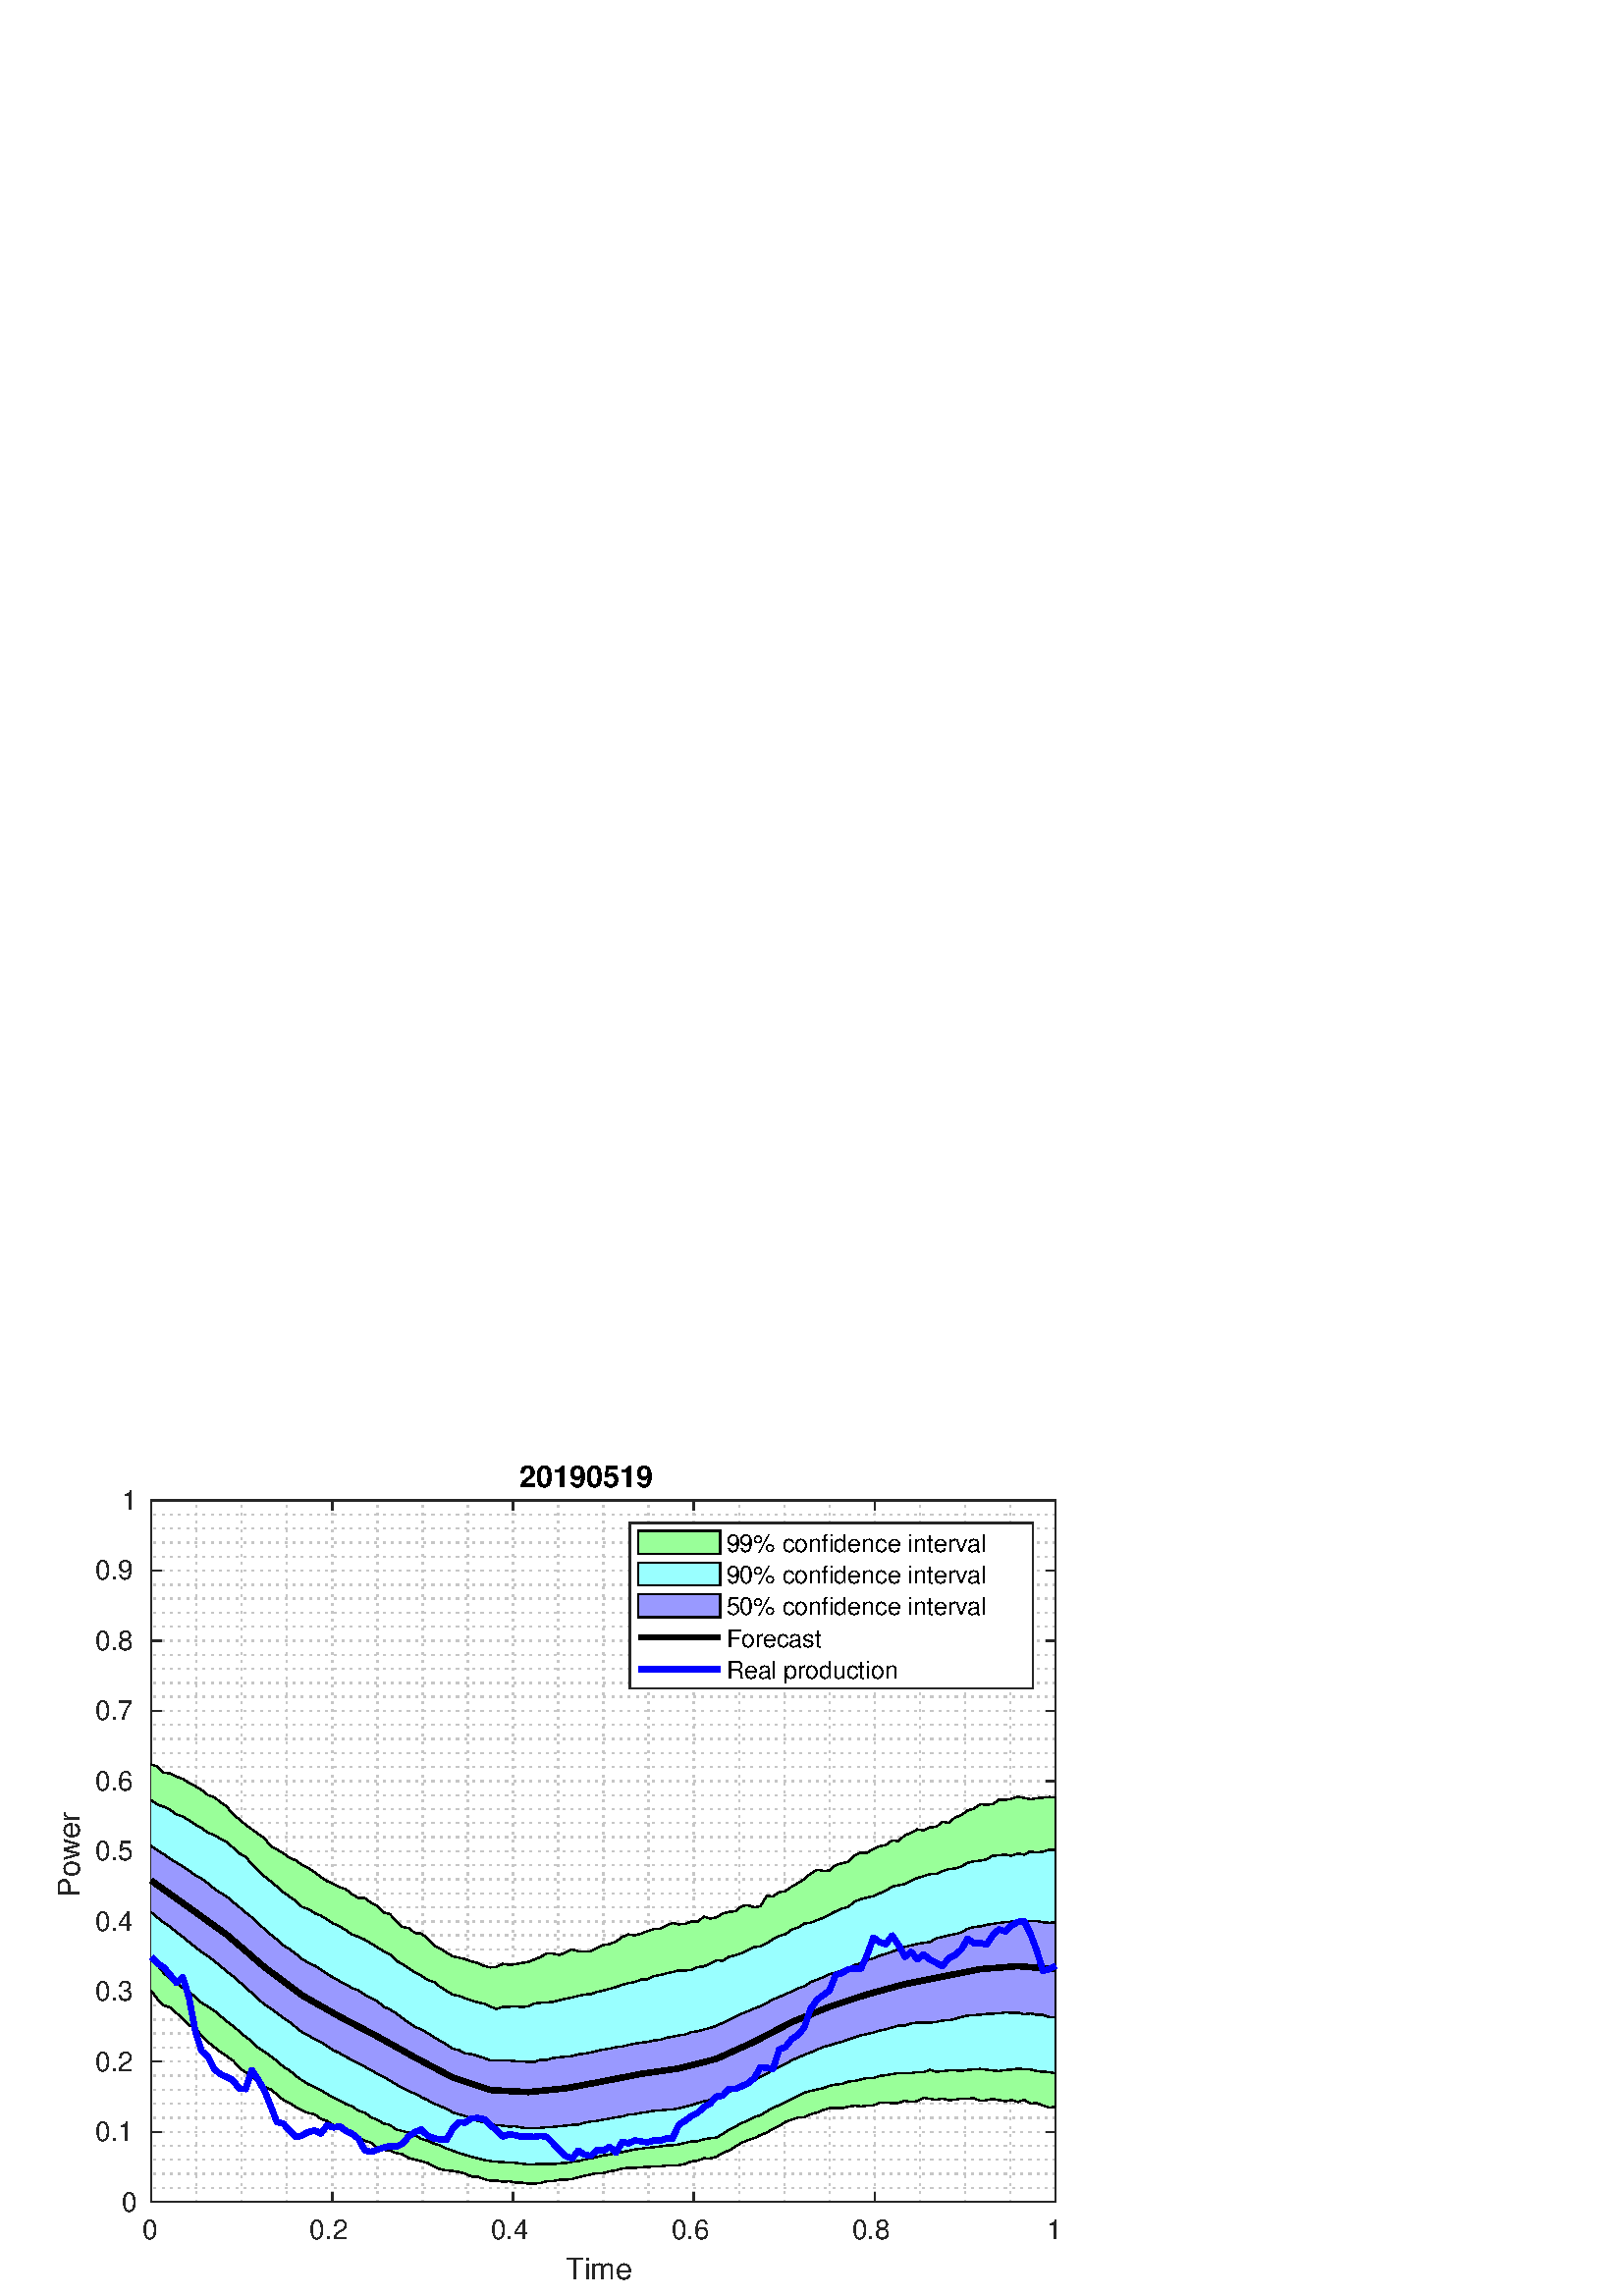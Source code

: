%!PS-Adobe-3.0 EPSF-3.0
%%Pages: (atend)
%%BoundingBox:    20     6   389   306
%%LanguageLevel: 3
%%EndComments
%%BeginProlog
%%BeginResource: procset (Apache XML Graphics Std ProcSet) 1.2 0
%%Version: 1.2 0
%%Copyright: (Copyright 2001-2003,2010 The Apache Software Foundation. License terms: http://www.apache.org/licenses/LICENSE-2.0)
/bd{bind def}bind def
/ld{load def}bd
/GR/grestore ld
/GS/gsave ld
/RM/rmoveto ld
/C/curveto ld
/t/show ld
/L/lineto ld
/ML/setmiterlimit ld
/CT/concat ld
/f/fill ld
/N/newpath ld
/S/stroke ld
/CC/setcmykcolor ld
/A/ashow ld
/cp/closepath ld
/RC/setrgbcolor ld
/LJ/setlinejoin ld
/GC/setgray ld
/LW/setlinewidth ld
/M/moveto ld
/re {4 2 roll M
1 index 0 rlineto
0 exch rlineto
neg 0 rlineto
cp } bd
/_ctm matrix def
/_tm matrix def
/BT { _ctm currentmatrix pop matrix _tm copy pop 0 0 moveto } bd
/ET { _ctm setmatrix } bd
/iTm { _ctm setmatrix _tm concat } bd
/Tm { _tm astore pop iTm 0 0 moveto } bd
/ux 0.0 def
/uy 0.0 def
/F {
  /Tp exch def
  /Tf exch def
  Tf findfont Tp scalefont setfont
  /cf Tf def  /cs Tp def
} bd
/ULS {currentpoint /uy exch def /ux exch def} bd
/ULE {
  /Tcx currentpoint pop def
  gsave
  newpath
  cf findfont cs scalefont dup
  /FontMatrix get 0 get /Ts exch def /FontInfo get dup
  /UnderlinePosition get Ts mul /To exch def
  /UnderlineThickness get Ts mul /Tt exch def
  ux uy To add moveto  Tcx uy To add lineto
  Tt setlinewidth stroke
  grestore
} bd
/OLE {
  /Tcx currentpoint pop def
  gsave
  newpath
  cf findfont cs scalefont dup
  /FontMatrix get 0 get /Ts exch def /FontInfo get dup
  /UnderlinePosition get Ts mul /To exch def
  /UnderlineThickness get Ts mul /Tt exch def
  ux uy To add cs add moveto Tcx uy To add cs add lineto
  Tt setlinewidth stroke
  grestore
} bd
/SOE {
  /Tcx currentpoint pop def
  gsave
  newpath
  cf findfont cs scalefont dup
  /FontMatrix get 0 get /Ts exch def /FontInfo get dup
  /UnderlinePosition get Ts mul /To exch def
  /UnderlineThickness get Ts mul /Tt exch def
  ux uy To add cs 10 mul 26 idiv add moveto Tcx uy To add cs 10 mul 26 idiv add lineto
  Tt setlinewidth stroke
  grestore
} bd
/QT {
/Y22 exch store
/X22 exch store
/Y21 exch store
/X21 exch store
currentpoint
/Y21 load 2 mul add 3 div exch
/X21 load 2 mul add 3 div exch
/X21 load 2 mul /X22 load add 3 div
/Y21 load 2 mul /Y22 load add 3 div
/X22 load /Y22 load curveto
} bd
/SSPD {
dup length /d exch dict def
{
/v exch def
/k exch def
currentpagedevice k known {
/cpdv currentpagedevice k get def
v cpdv ne {
/upd false def
/nullv v type /nulltype eq def
/nullcpdv cpdv type /nulltype eq def
nullv nullcpdv or
{
/upd true def
} {
/sametype v type cpdv type eq def
sametype {
v type /arraytype eq {
/vlen v length def
/cpdvlen cpdv length def
vlen cpdvlen eq {
0 1 vlen 1 sub {
/i exch def
/obj v i get def
/cpdobj cpdv i get def
obj cpdobj ne {
/upd true def
exit
} if
} for
} {
/upd true def
} ifelse
} {
v type /dicttype eq {
v {
/dv exch def
/dk exch def
/cpddv cpdv dk get def
dv cpddv ne {
/upd true def
exit
} if
} forall
} {
/upd true def
} ifelse
} ifelse
} if
} ifelse
upd true eq {
d k v put
} if
} if
} if
} forall
d length 0 gt {
d setpagedevice
} if
} bd
/RE { % /NewFontName [NewEncodingArray] /FontName RE -
  findfont dup length dict begin
  {
    1 index /FID ne
    {def} {pop pop} ifelse
  } forall
  /Encoding exch def
  /FontName 1 index def
  currentdict definefont pop
  end
} bind def
%%EndResource
%%BeginResource: procset (Apache XML Graphics EPS ProcSet) 1.0 0
%%Version: 1.0 0
%%Copyright: (Copyright 2002-2003 The Apache Software Foundation. License terms: http://www.apache.org/licenses/LICENSE-2.0)
/BeginEPSF { %def
/b4_Inc_state save def         % Save state for cleanup
/dict_count countdictstack def % Count objects on dict stack
/op_count count 1 sub def      % Count objects on operand stack
userdict begin                 % Push userdict on dict stack
/showpage { } def              % Redefine showpage, { } = null proc
0 setgray 0 setlinecap         % Prepare graphics state
1 setlinewidth 0 setlinejoin
10 setmiterlimit [ ] 0 setdash newpath
/languagelevel where           % If level not equal to 1 then
{pop languagelevel             % set strokeadjust and
1 ne                           % overprint to their defaults.
{false setstrokeadjust false setoverprint
} if
} if
} bd
/EndEPSF { %def
count op_count sub {pop} repeat            % Clean up stacks
countdictstack dict_count sub {end} repeat
b4_Inc_state restore
} bd
%%EndResource
%FOPBeginFontDict
%%IncludeResource: font Courier-Oblique
%%IncludeResource: font Courier-BoldOblique
%%IncludeResource: font Courier-Bold
%%IncludeResource: font ZapfDingbats
%%IncludeResource: font Symbol
%%IncludeResource: font Helvetica
%%IncludeResource: font Helvetica-Oblique
%%IncludeResource: font Helvetica-Bold
%%IncludeResource: font Helvetica-BoldOblique
%%IncludeResource: font Times-Roman
%%IncludeResource: font Times-Italic
%%IncludeResource: font Times-Bold
%%IncludeResource: font Times-BoldItalic
%%IncludeResource: font Courier
%FOPEndFontDict
%%BeginResource: encoding WinAnsiEncoding
/WinAnsiEncoding [
/.notdef /.notdef /.notdef /.notdef /.notdef
/.notdef /.notdef /.notdef /.notdef /.notdef
/.notdef /.notdef /.notdef /.notdef /.notdef
/.notdef /.notdef /.notdef /.notdef /.notdef
/.notdef /.notdef /.notdef /.notdef /.notdef
/.notdef /.notdef /.notdef /.notdef /.notdef
/.notdef /.notdef /space /exclam /quotedbl
/numbersign /dollar /percent /ampersand /quotesingle
/parenleft /parenright /asterisk /plus /comma
/hyphen /period /slash /zero /one
/two /three /four /five /six
/seven /eight /nine /colon /semicolon
/less /equal /greater /question /at
/A /B /C /D /E
/F /G /H /I /J
/K /L /M /N /O
/P /Q /R /S /T
/U /V /W /X /Y
/Z /bracketleft /backslash /bracketright /asciicircum
/underscore /quoteleft /a /b /c
/d /e /f /g /h
/i /j /k /l /m
/n /o /p /q /r
/s /t /u /v /w
/x /y /z /braceleft /bar
/braceright /asciitilde /bullet /Euro /bullet
/quotesinglbase /florin /quotedblbase /ellipsis /dagger
/daggerdbl /circumflex /perthousand /Scaron /guilsinglleft
/OE /bullet /Zcaron /bullet /bullet
/quoteleft /quoteright /quotedblleft /quotedblright /bullet
/endash /emdash /asciitilde /trademark /scaron
/guilsinglright /oe /bullet /zcaron /Ydieresis
/space /exclamdown /cent /sterling /currency
/yen /brokenbar /section /dieresis /copyright
/ordfeminine /guillemotleft /logicalnot /sfthyphen /registered
/macron /degree /plusminus /twosuperior /threesuperior
/acute /mu /paragraph /middot /cedilla
/onesuperior /ordmasculine /guillemotright /onequarter /onehalf
/threequarters /questiondown /Agrave /Aacute /Acircumflex
/Atilde /Adieresis /Aring /AE /Ccedilla
/Egrave /Eacute /Ecircumflex /Edieresis /Igrave
/Iacute /Icircumflex /Idieresis /Eth /Ntilde
/Ograve /Oacute /Ocircumflex /Otilde /Odieresis
/multiply /Oslash /Ugrave /Uacute /Ucircumflex
/Udieresis /Yacute /Thorn /germandbls /agrave
/aacute /acircumflex /atilde /adieresis /aring
/ae /ccedilla /egrave /eacute /ecircumflex
/edieresis /igrave /iacute /icircumflex /idieresis
/eth /ntilde /ograve /oacute /ocircumflex
/otilde /odieresis /divide /oslash /ugrave
/uacute /ucircumflex /udieresis /yacute /thorn
/ydieresis
] def
%%EndResource
%FOPBeginFontReencode
/Courier-Oblique findfont
dup length dict begin
  {1 index /FID ne {def} {pop pop} ifelse} forall
  /Encoding WinAnsiEncoding def
  currentdict
end
/Courier-Oblique exch definefont pop
/Courier-BoldOblique findfont
dup length dict begin
  {1 index /FID ne {def} {pop pop} ifelse} forall
  /Encoding WinAnsiEncoding def
  currentdict
end
/Courier-BoldOblique exch definefont pop
/Courier-Bold findfont
dup length dict begin
  {1 index /FID ne {def} {pop pop} ifelse} forall
  /Encoding WinAnsiEncoding def
  currentdict
end
/Courier-Bold exch definefont pop
/Helvetica findfont
dup length dict begin
  {1 index /FID ne {def} {pop pop} ifelse} forall
  /Encoding WinAnsiEncoding def
  currentdict
end
/Helvetica exch definefont pop
/Helvetica-Oblique findfont
dup length dict begin
  {1 index /FID ne {def} {pop pop} ifelse} forall
  /Encoding WinAnsiEncoding def
  currentdict
end
/Helvetica-Oblique exch definefont pop
/Helvetica-Bold findfont
dup length dict begin
  {1 index /FID ne {def} {pop pop} ifelse} forall
  /Encoding WinAnsiEncoding def
  currentdict
end
/Helvetica-Bold exch definefont pop
/Helvetica-BoldOblique findfont
dup length dict begin
  {1 index /FID ne {def} {pop pop} ifelse} forall
  /Encoding WinAnsiEncoding def
  currentdict
end
/Helvetica-BoldOblique exch definefont pop
/Times-Roman findfont
dup length dict begin
  {1 index /FID ne {def} {pop pop} ifelse} forall
  /Encoding WinAnsiEncoding def
  currentdict
end
/Times-Roman exch definefont pop
/Times-Italic findfont
dup length dict begin
  {1 index /FID ne {def} {pop pop} ifelse} forall
  /Encoding WinAnsiEncoding def
  currentdict
end
/Times-Italic exch definefont pop
/Times-Bold findfont
dup length dict begin
  {1 index /FID ne {def} {pop pop} ifelse} forall
  /Encoding WinAnsiEncoding def
  currentdict
end
/Times-Bold exch definefont pop
/Times-BoldItalic findfont
dup length dict begin
  {1 index /FID ne {def} {pop pop} ifelse} forall
  /Encoding WinAnsiEncoding def
  currentdict
end
/Times-BoldItalic exch definefont pop
/Courier findfont
dup length dict begin
  {1 index /FID ne {def} {pop pop} ifelse} forall
  /Encoding WinAnsiEncoding def
  currentdict
end
/Courier exch definefont pop
%FOPEndFontReencode
%%EndProlog
%%Page: 1 1
%%PageBoundingBox: 0 0 428 315
%%BeginPageSetup
[1 0 0 -1 0 315] CT
%%EndPageSetup
GS
[0.75 0 0 0.75 0 0] CT
1 GC
N
0 0 570 420 re
f
GR
GS
[0.75 0 0 0.75 0 0] CT
1 GC
N
0 0 570 420 re
f
GR
GS
[0.75 0 0 0.75 0 0] CT
1 GC
N
74 374 M
516 374 L
516 31 L
74 31 L
cp
f
GR
GS
[0.75 0 0 0.75 0 0] CT
0.775 GC
[1 3] 0 setdash
2 LJ
0.667 LW
N
74 374 M
74 31 L
S
GR
GS
[0.75 0 0 0.75 0 0] CT
0.775 GC
[1 3] 0 setdash
2 LJ
0.667 LW
N
96.1 374 M
96.1 31 L
S
GR
GS
[0.75 0 0 0.75 0 0] CT
0.775 GC
[1 3] 0 setdash
2 LJ
0.667 LW
N
118.2 374 M
118.2 31 L
S
GR
GS
[0.75 0 0 0.75 0 0] CT
0.775 GC
[1 3] 0 setdash
2 LJ
0.667 LW
N
140.3 374 M
140.3 31 L
S
GR
GS
[0.75 0 0 0.75 0 0] CT
0.775 GC
[1 3] 0 setdash
2 LJ
0.667 LW
N
162.4 374 M
162.4 31 L
S
GR
GS
[0.75 0 0 0.75 0 0] CT
0.775 GC
[1 3] 0 setdash
2 LJ
0.667 LW
N
184.5 374 M
184.5 31 L
S
GR
GS
[0.75 0 0 0.75 0 0] CT
0.775 GC
[1 3] 0 setdash
2 LJ
0.667 LW
N
206.6 374 M
206.6 31 L
S
GR
GS
[0.75 0 0 0.75 0 0] CT
0.775 GC
[1 3] 0 setdash
2 LJ
0.667 LW
N
228.7 374 M
228.7 31 L
S
GR
GS
[0.75 0 0 0.75 0 0] CT
0.775 GC
[1 3] 0 setdash
2 LJ
0.667 LW
N
250.8 374 M
250.8 31 L
S
GR
GS
[0.75 0 0 0.75 0 0] CT
0.775 GC
[1 3] 0 setdash
2 LJ
0.667 LW
N
272.9 374 M
272.9 31 L
S
GR
GS
[0.75 0 0 0.75 0 0] CT
0.775 GC
[1 3] 0 setdash
2 LJ
0.667 LW
N
295 374 M
295 31 L
S
GR
GS
[0.75 0 0 0.75 0 0] CT
0.775 GC
[1 3] 0 setdash
2 LJ
0.667 LW
N
317.1 374 M
317.1 31 L
S
GR
GS
[0.75 0 0 0.75 0 0] CT
0.775 GC
[1 3] 0 setdash
2 LJ
0.667 LW
N
339.2 374 M
339.2 31 L
S
GR
GS
[0.75 0 0 0.75 0 0] CT
0.775 GC
[1 3] 0 setdash
2 LJ
0.667 LW
N
361.3 374 M
361.3 31 L
S
GR
GS
[0.75 0 0 0.75 0 0] CT
0.775 GC
[1 3] 0 setdash
2 LJ
0.667 LW
N
383.4 374 M
383.4 31 L
S
GR
GS
[0.75 0 0 0.75 0 0] CT
0.775 GC
[1 3] 0 setdash
2 LJ
0.667 LW
N
405.5 374 M
405.5 31 L
S
GR
GS
[0.75 0 0 0.75 0 0] CT
0.775 GC
[1 3] 0 setdash
2 LJ
0.667 LW
N
427.6 374 M
427.6 31 L
S
GR
GS
[0.75 0 0 0.75 0 0] CT
0.775 GC
[1 3] 0 setdash
2 LJ
0.667 LW
N
449.7 374 M
449.7 31 L
S
GR
GS
[0.75 0 0 0.75 0 0] CT
0.775 GC
[1 3] 0 setdash
2 LJ
0.667 LW
N
471.8 374 M
471.8 31 L
S
GR
GS
[0.75 0 0 0.75 0 0] CT
0.775 GC
[1 3] 0 setdash
2 LJ
0.667 LW
N
493.9 374 M
493.9 31 L
S
GR
GS
[0.75 0 0 0.75 0 0] CT
0.775 GC
[1 3] 0 setdash
2 LJ
0.667 LW
N
516 374 M
516 31 L
S
GR
GS
[0.75 0 0 0.75 0 0] CT
0.775 GC
[1 3] 0 setdash
2 LJ
0.667 LW
N
516 374 M
74 374 L
S
GR
GS
[0.75 0 0 0.75 0 0] CT
0.775 GC
[1 3] 0 setdash
2 LJ
0.667 LW
N
516 367.14 M
74 367.14 L
S
GR
GS
[0.75 0 0 0.75 0 0] CT
0.775 GC
[1 3] 0 setdash
2 LJ
0.667 LW
N
516 360.28 M
74 360.28 L
S
GR
GS
[0.75 0 0 0.75 0 0] CT
0.775 GC
[1 3] 0 setdash
2 LJ
0.667 LW
N
516 353.42 M
74 353.42 L
S
GR
GS
[0.75 0 0 0.75 0 0] CT
0.775 GC
[1 3] 0 setdash
2 LJ
0.667 LW
N
516 346.56 M
74 346.56 L
S
GR
GS
[0.75 0 0 0.75 0 0] CT
0.775 GC
[1 3] 0 setdash
2 LJ
0.667 LW
N
516 339.7 M
74 339.7 L
S
GR
GS
[0.75 0 0 0.75 0 0] CT
0.775 GC
[1 3] 0 setdash
2 LJ
0.667 LW
N
516 332.84 M
74 332.84 L
S
GR
GS
[0.75 0 0 0.75 0 0] CT
0.775 GC
[1 3] 0 setdash
2 LJ
0.667 LW
N
516 325.98 M
74 325.98 L
S
GR
GS
[0.75 0 0 0.75 0 0] CT
0.775 GC
[1 3] 0 setdash
2 LJ
0.667 LW
N
516 319.12 M
74 319.12 L
S
GR
GS
[0.75 0 0 0.75 0 0] CT
0.775 GC
[1 3] 0 setdash
2 LJ
0.667 LW
N
516 312.26 M
74 312.26 L
S
GR
GS
[0.75 0 0 0.75 0 0] CT
0.775 GC
[1 3] 0 setdash
2 LJ
0.667 LW
N
516 305.4 M
74 305.4 L
S
GR
GS
[0.75 0 0 0.75 0 0] CT
0.775 GC
[1 3] 0 setdash
2 LJ
0.667 LW
N
516 298.54 M
74 298.54 L
S
GR
GS
[0.75 0 0 0.75 0 0] CT
0.775 GC
[1 3] 0 setdash
2 LJ
0.667 LW
N
516 291.68 M
74 291.68 L
S
GR
GS
[0.75 0 0 0.75 0 0] CT
0.775 GC
[1 3] 0 setdash
2 LJ
0.667 LW
N
516 284.82 M
74 284.82 L
S
GR
GS
[0.75 0 0 0.75 0 0] CT
0.775 GC
[1 3] 0 setdash
2 LJ
0.667 LW
N
516 277.96 M
74 277.96 L
S
GR
GS
[0.75 0 0 0.75 0 0] CT
0.775 GC
[1 3] 0 setdash
2 LJ
0.667 LW
N
516 271.1 M
74 271.1 L
S
GR
GS
[0.75 0 0 0.75 0 0] CT
0.775 GC
[1 3] 0 setdash
2 LJ
0.667 LW
N
516 264.24 M
74 264.24 L
S
GR
GS
[0.75 0 0 0.75 0 0] CT
0.775 GC
[1 3] 0 setdash
2 LJ
0.667 LW
N
516 257.38 M
74 257.38 L
S
GR
GS
[0.75 0 0 0.75 0 0] CT
0.775 GC
[1 3] 0 setdash
2 LJ
0.667 LW
N
516 250.52 M
74 250.52 L
S
GR
GS
[0.75 0 0 0.75 0 0] CT
0.775 GC
[1 3] 0 setdash
2 LJ
0.667 LW
N
516 243.66 M
74 243.66 L
S
GR
GS
[0.75 0 0 0.75 0 0] CT
0.775 GC
[1 3] 0 setdash
2 LJ
0.667 LW
N
516 236.8 M
74 236.8 L
S
GR
GS
[0.75 0 0 0.75 0 0] CT
0.775 GC
[1 3] 0 setdash
2 LJ
0.667 LW
N
516 229.94 M
74 229.94 L
S
GR
GS
[0.75 0 0 0.75 0 0] CT
0.775 GC
[1 3] 0 setdash
2 LJ
0.667 LW
N
516 223.08 M
74 223.08 L
S
GR
GS
[0.75 0 0 0.75 0 0] CT
0.775 GC
[1 3] 0 setdash
2 LJ
0.667 LW
N
516 216.22 M
74 216.22 L
S
GR
GS
[0.75 0 0 0.75 0 0] CT
0.775 GC
[1 3] 0 setdash
2 LJ
0.667 LW
N
516 209.36 M
74 209.36 L
S
GR
GS
[0.75 0 0 0.75 0 0] CT
0.775 GC
[1 3] 0 setdash
2 LJ
0.667 LW
N
516 202.5 M
74 202.5 L
S
GR
GS
[0.75 0 0 0.75 0 0] CT
0.775 GC
[1 3] 0 setdash
2 LJ
0.667 LW
N
516 195.64 M
74 195.64 L
S
GR
GS
[0.75 0 0 0.75 0 0] CT
0.775 GC
[1 3] 0 setdash
2 LJ
0.667 LW
N
516 188.78 M
74 188.78 L
S
GR
GS
[0.75 0 0 0.75 0 0] CT
0.775 GC
[1 3] 0 setdash
2 LJ
0.667 LW
N
516 181.92 M
74 181.92 L
S
GR
GS
[0.75 0 0 0.75 0 0] CT
0.775 GC
[1 3] 0 setdash
2 LJ
0.667 LW
N
516 175.06 M
74 175.06 L
S
GR
GS
[0.75 0 0 0.75 0 0] CT
0.775 GC
[1 3] 0 setdash
2 LJ
0.667 LW
N
516 168.2 M
74 168.2 L
S
GR
GS
[0.75 0 0 0.75 0 0] CT
0.775 GC
[1 3] 0 setdash
2 LJ
0.667 LW
N
516 161.34 M
74 161.34 L
S
GR
GS
[0.75 0 0 0.75 0 0] CT
0.775 GC
[1 3] 0 setdash
2 LJ
0.667 LW
N
516 154.48 M
74 154.48 L
S
GR
GS
[0.75 0 0 0.75 0 0] CT
0.775 GC
[1 3] 0 setdash
2 LJ
0.667 LW
N
516 147.62 M
74 147.62 L
S
GR
GS
[0.75 0 0 0.75 0 0] CT
0.775 GC
[1 3] 0 setdash
2 LJ
0.667 LW
N
516 140.76 M
74 140.76 L
S
GR
GS
[0.75 0 0 0.75 0 0] CT
0.775 GC
[1 3] 0 setdash
2 LJ
0.667 LW
N
516 133.9 M
74 133.9 L
S
GR
GS
[0.75 0 0 0.75 0 0] CT
0.775 GC
[1 3] 0 setdash
2 LJ
0.667 LW
N
516 127.04 M
74 127.04 L
S
GR
GS
[0.75 0 0 0.75 0 0] CT
0.775 GC
[1 3] 0 setdash
2 LJ
0.667 LW
N
516 120.18 M
74 120.18 L
S
GR
GS
[0.75 0 0 0.75 0 0] CT
0.775 GC
[1 3] 0 setdash
2 LJ
0.667 LW
N
516 113.32 M
74 113.32 L
S
GR
GS
[0.75 0 0 0.75 0 0] CT
0.775 GC
[1 3] 0 setdash
2 LJ
0.667 LW
N
516 106.46 M
74 106.46 L
S
GR
GS
[0.75 0 0 0.75 0 0] CT
0.775 GC
[1 3] 0 setdash
2 LJ
0.667 LW
N
516 99.6 M
74 99.6 L
S
GR
GS
[0.75 0 0 0.75 0 0] CT
0.775 GC
[1 3] 0 setdash
2 LJ
0.667 LW
N
516 92.74 M
74 92.74 L
S
GR
GS
[0.75 0 0 0.75 0 0] CT
0.775 GC
[1 3] 0 setdash
2 LJ
0.667 LW
N
516 85.88 M
74 85.88 L
S
GR
GS
[0.75 0 0 0.75 0 0] CT
0.775 GC
[1 3] 0 setdash
2 LJ
0.667 LW
N
516 79.02 M
74 79.02 L
S
GR
GS
[0.75 0 0 0.75 0 0] CT
0.775 GC
[1 3] 0 setdash
2 LJ
0.667 LW
N
516 72.16 M
74 72.16 L
S
GR
GS
[0.75 0 0 0.75 0 0] CT
0.775 GC
[1 3] 0 setdash
2 LJ
0.667 LW
N
516 65.3 M
74 65.3 L
S
GR
GS
[0.75 0 0 0.75 0 0] CT
0.775 GC
[1 3] 0 setdash
2 LJ
0.667 LW
N
516 58.44 M
74 58.44 L
S
GR
GS
[0.75 0 0 0.75 0 0] CT
0.775 GC
[1 3] 0 setdash
2 LJ
0.667 LW
N
516 51.58 M
74 51.58 L
S
GR
GS
[0.75 0 0 0.75 0 0] CT
0.775 GC
[1 3] 0 setdash
2 LJ
0.667 LW
N
516 44.72 M
74 44.72 L
S
GR
GS
[0.75 0 0 0.75 0 0] CT
0.775 GC
[1 3] 0 setdash
2 LJ
0.667 LW
N
516 37.86 M
74 37.86 L
S
GR
GS
[0.75 0 0 0.75 0 0] CT
0.775 GC
[1 3] 0 setdash
2 LJ
0.667 LW
N
516 31 M
74 31 L
S
GR
GS
[0.75 0 0 0.75 0 0] CT
0.149 GC
2 setlinecap
1 LJ
0.667 LW
N
74 374 M
516 374 L
S
GR
GS
[0.75 0 0 0.75 0 0] CT
0.149 GC
2 setlinecap
1 LJ
0.667 LW
N
74 31 M
516 31 L
S
GR
GS
[0.75 0 0 0.75 0 0] CT
0.149 GC
2 setlinecap
1 LJ
0.667 LW
N
74 374 M
74 369.58 L
S
GR
GS
[0.75 0 0 0.75 0 0] CT
0.149 GC
2 setlinecap
1 LJ
0.667 LW
N
162.4 374 M
162.4 369.58 L
S
GR
GS
[0.75 0 0 0.75 0 0] CT
0.149 GC
2 setlinecap
1 LJ
0.667 LW
N
250.8 374 M
250.8 369.58 L
S
GR
GS
[0.75 0 0 0.75 0 0] CT
0.149 GC
2 setlinecap
1 LJ
0.667 LW
N
339.2 374 M
339.2 369.58 L
S
GR
GS
[0.75 0 0 0.75 0 0] CT
0.149 GC
2 setlinecap
1 LJ
0.667 LW
N
427.6 374 M
427.6 369.58 L
S
GR
GS
[0.75 0 0 0.75 0 0] CT
0.149 GC
2 setlinecap
1 LJ
0.667 LW
N
516 374 M
516 369.58 L
S
GR
GS
[0.75 0 0 0.75 0 0] CT
0.149 GC
2 setlinecap
1 LJ
0.667 LW
N
74 31 M
74 35.42 L
S
GR
GS
[0.75 0 0 0.75 0 0] CT
0.149 GC
2 setlinecap
1 LJ
0.667 LW
N
162.4 31 M
162.4 35.42 L
S
GR
GS
[0.75 0 0 0.75 0 0] CT
0.149 GC
2 setlinecap
1 LJ
0.667 LW
N
250.8 31 M
250.8 35.42 L
S
GR
GS
[0.75 0 0 0.75 0 0] CT
0.149 GC
2 setlinecap
1 LJ
0.667 LW
N
339.2 31 M
339.2 35.42 L
S
GR
GS
[0.75 0 0 0.75 0 0] CT
0.149 GC
2 setlinecap
1 LJ
0.667 LW
N
427.6 31 M
427.6 35.42 L
S
GR
GS
[0.75 0 0 0.75 0 0] CT
0.149 GC
2 setlinecap
1 LJ
0.667 LW
N
516 31 M
516 35.42 L
S
GR
GS
[0.75 0 0 0.75 55.5 284.5] CT
0.149 GC
/Helvetica 13.333 F
GS
[1 0 0 1 0 0] CT
-4.5 13 moveto 
1 -1 scale
(0) t 
GR
GR
GS
[0.75 0 0 0.75 121.8 284.5] CT
0.149 GC
/Helvetica 13.333 F
GS
[1 0 0 1 0 0] CT
-11 13 moveto 
1 -1 scale
(0.2) t 
GR
GR
GS
[0.75 0 0 0.75 188.1 284.5] CT
0.149 GC
/Helvetica 13.333 F
GS
[1 0 0 1 0 0] CT
-11 13 moveto 
1 -1 scale
(0.4) t 
GR
GR
GS
[0.75 0 0 0.75 254.4 284.5] CT
0.149 GC
/Helvetica 13.333 F
GS
[1 0 0 1 0 0] CT
-11 13 moveto 
1 -1 scale
(0.6) t 
GR
GR
GS
[0.75 0 0 0.75 320.7 284.5] CT
0.149 GC
/Helvetica 13.333 F
GS
[1 0 0 1 0 0] CT
-11 13 moveto 
1 -1 scale
(0.8) t 
GR
GR
GS
[0.75 0 0 0.75 387 284.5] CT
0.149 GC
/Helvetica 13.333 F
GS
[1 0 0 1 0 0] CT
-4.5 13 moveto 
1 -1 scale
(1) t 
GR
GR
GS
[0.75 0 0 0.75 221.25 298.25] CT
0.149 GC
/Helvetica 14.667 F
GS
[1 0 0 1 0 0] CT
-18.5 14 moveto 
1 -1 scale
(Time) t 
GR
GR
GS
[0.75 0 0 0.75 0 0] CT
0.149 GC
2 setlinecap
1 LJ
0.667 LW
N
74 374 M
74 31 L
S
GR
GS
[0.75 0 0 0.75 0 0] CT
0.149 GC
2 setlinecap
1 LJ
0.667 LW
N
516 374 M
516 31 L
S
GR
GS
[0.75 0 0 0.75 0 0] CT
0.149 GC
2 setlinecap
1 LJ
0.667 LW
N
74 374 M
78.42 374 L
S
GR
GS
[0.75 0 0 0.75 0 0] CT
0.149 GC
2 setlinecap
1 LJ
0.667 LW
N
74 339.7 M
78.42 339.7 L
S
GR
GS
[0.75 0 0 0.75 0 0] CT
0.149 GC
2 setlinecap
1 LJ
0.667 LW
N
74 305.4 M
78.42 305.4 L
S
GR
GS
[0.75 0 0 0.75 0 0] CT
0.149 GC
2 setlinecap
1 LJ
0.667 LW
N
74 271.1 M
78.42 271.1 L
S
GR
GS
[0.75 0 0 0.75 0 0] CT
0.149 GC
2 setlinecap
1 LJ
0.667 LW
N
74 236.8 M
78.42 236.8 L
S
GR
GS
[0.75 0 0 0.75 0 0] CT
0.149 GC
2 setlinecap
1 LJ
0.667 LW
N
74 202.5 M
78.42 202.5 L
S
GR
GS
[0.75 0 0 0.75 0 0] CT
0.149 GC
2 setlinecap
1 LJ
0.667 LW
N
74 168.2 M
78.42 168.2 L
S
GR
GS
[0.75 0 0 0.75 0 0] CT
0.149 GC
2 setlinecap
1 LJ
0.667 LW
N
74 133.9 M
78.42 133.9 L
S
GR
GS
[0.75 0 0 0.75 0 0] CT
0.149 GC
2 setlinecap
1 LJ
0.667 LW
N
74 99.6 M
78.42 99.6 L
S
GR
GS
[0.75 0 0 0.75 0 0] CT
0.149 GC
2 setlinecap
1 LJ
0.667 LW
N
74 65.3 M
78.42 65.3 L
S
GR
GS
[0.75 0 0 0.75 0 0] CT
0.149 GC
2 setlinecap
1 LJ
0.667 LW
N
74 31 M
78.42 31 L
S
GR
GS
[0.75 0 0 0.75 0 0] CT
0.149 GC
2 setlinecap
1 LJ
0.667 LW
N
516 374 M
511.58 374 L
S
GR
GS
[0.75 0 0 0.75 0 0] CT
0.149 GC
2 setlinecap
1 LJ
0.667 LW
N
516 339.7 M
511.58 339.7 L
S
GR
GS
[0.75 0 0 0.75 0 0] CT
0.149 GC
2 setlinecap
1 LJ
0.667 LW
N
516 305.4 M
511.58 305.4 L
S
GR
GS
[0.75 0 0 0.75 0 0] CT
0.149 GC
2 setlinecap
1 LJ
0.667 LW
N
516 271.1 M
511.58 271.1 L
S
GR
GS
[0.75 0 0 0.75 0 0] CT
0.149 GC
2 setlinecap
1 LJ
0.667 LW
N
516 236.8 M
511.58 236.8 L
S
GR
GS
[0.75 0 0 0.75 0 0] CT
0.149 GC
2 setlinecap
1 LJ
0.667 LW
N
516 202.5 M
511.58 202.5 L
S
GR
GS
[0.75 0 0 0.75 0 0] CT
0.149 GC
2 setlinecap
1 LJ
0.667 LW
N
516 168.2 M
511.58 168.2 L
S
GR
GS
[0.75 0 0 0.75 0 0] CT
0.149 GC
2 setlinecap
1 LJ
0.667 LW
N
516 133.9 M
511.58 133.9 L
S
GR
GS
[0.75 0 0 0.75 0 0] CT
0.149 GC
2 setlinecap
1 LJ
0.667 LW
N
516 99.6 M
511.58 99.6 L
S
GR
GS
[0.75 0 0 0.75 0 0] CT
0.149 GC
2 setlinecap
1 LJ
0.667 LW
N
516 65.3 M
511.58 65.3 L
S
GR
GS
[0.75 0 0 0.75 0 0] CT
0.149 GC
2 setlinecap
1 LJ
0.667 LW
N
516 31 M
511.58 31 L
S
GR
GS
[0.75 0 0 0.75 51.5 280.5] CT
0.149 GC
/Helvetica 13.333 F
GS
[1 0 0 1 0 0] CT
-9 4.5 moveto 
1 -1 scale
(0) t 
GR
GR
GS
[0.75 0 0 0.75 51.5 254.775] CT
0.149 GC
/Helvetica 13.333 F
GS
[1 0 0 1 0 0] CT
-22 4.5 moveto 
1 -1 scale
(0.1) t 
GR
GR
GS
[0.75 0 0 0.75 51.5 229.05] CT
0.149 GC
/Helvetica 13.333 F
GS
[1 0 0 1 0 0] CT
-22 4.5 moveto 
1 -1 scale
(0.2) t 
GR
GR
GS
[0.75 0 0 0.75 51.5 203.325] CT
0.149 GC
/Helvetica 13.333 F
GS
[1 0 0 1 0 0] CT
-22 4.5 moveto 
1 -1 scale
(0.3) t 
GR
GR
GS
[0.75 0 0 0.75 51.5 177.6] CT
0.149 GC
/Helvetica 13.333 F
GS
[1 0 0 1 0 0] CT
-22 4.5 moveto 
1 -1 scale
(0.4) t 
GR
GR
GS
[0.75 0 0 0.75 51.5 151.875] CT
0.149 GC
/Helvetica 13.333 F
GS
[1 0 0 1 0 0] CT
-22 4.5 moveto 
1 -1 scale
(0.5) t 
GR
GR
GS
[0.75 0 0 0.75 51.5 126.15] CT
0.149 GC
/Helvetica 13.333 F
GS
[1 0 0 1 0 0] CT
-22 4.5 moveto 
1 -1 scale
(0.6) t 
GR
GR
GS
[0.75 0 0 0.75 51.5 100.425] CT
0.149 GC
/Helvetica 13.333 F
GS
[1 0 0 1 0 0] CT
-22 4.5 moveto 
1 -1 scale
(0.7) t 
GR
GR
GS
[0.75 0 0 0.75 51.5 74.7] CT
0.149 GC
/Helvetica 13.333 F
GS
[1 0 0 1 0 0] CT
-22 4.5 moveto 
1 -1 scale
(0.8) t 
GR
GR
GS
[0.75 0 0 0.75 51.5 48.975] CT
0.149 GC
/Helvetica 13.333 F
GS
[1 0 0 1 0 0] CT
-22 4.5 moveto 
1 -1 scale
(0.9) t 
GR
GR
GS
[0.75 0 0 0.75 51.5 23.25] CT
0.149 GC
/Helvetica 13.333 F
GS
[1 0 0 1 0 0] CT
-9 4.5 moveto 
1 -1 scale
(1) t 
GR
GR
GS
[0 -0.75 0.75 0 32 151.875] CT
0.149 GC
/Helvetica 14.667 F
GS
[1 0 0 1 0 0] CT
-22.5 -4 moveto 
1 -1 scale
(Power) t 
GR
GR
GS
[0.75 0 0 0.75 221.25 21.187] CT
/Helvetica-Bold 14.667 F
GS
[1 0 0 1 0 0] CT
-41 -4 moveto 
1 -1 scale
(20190519) t 
GR
GR
GS
[0.75 0 0 0.75 0 0] CT
0.6 1 0.6 RC
N
126.181 314.872 M
129.25 317.594 L
132.319 318.991 L
135.389 321.417 L
138.458 324.114 L
141.528 325.536 L
144.597 327.6 L
147.667 329.305 L
150.736 330.531 L
153.806 331.136 L
156.875 333.401 L
159.944 334.46 L
163.014 336.531 L
166.083 337.746 L
169.153 339.887 L
172.222 341.225 L
175.292 342.56 L
178.361 344.142 L
181.431 345.031 L
184.5 347.537 L
187.569 348.498 L
190.639 348.877 L
193.708 350.117 L
196.778 350.677 L
199.847 352.54 L
202.917 353.326 L
205.986 354.062 L
209.056 354.96 L
212.125 356.596 L
215.194 358.031 L
218.264 358.567 L
221.333 358.899 L
224.403 359.407 L
227.472 360.19 L
230.542 361.591 L
233.611 361.73 L
236.681 362.883 L
239.75 363.681 L
242.819 363.586 L
245.889 364.118 L
248.958 363.897 L
252.028 364.488 L
255.097 364.613 L
258.167 365.017 L
261.236 365.019 L
264.306 364.803 L
267.375 363.834 L
270.444 363.814 L
273.514 363.187 L
276.583 363.114 L
279.653 362.85 L
282.722 361.933 L
285.792 361.222 L
288.861 360.572 L
291.931 359.857 L
295 359.862 L
298.069 358.981 L
301.139 358.569 L
304.208 357.635 L
307.278 357.296 L
310.347 357.366 L
313.417 357.032 L
316.486 356.877 L
319.556 356.715 L
322.625 356.742 L
325.694 356.192 L
328.764 356.289 L
331.833 356.059 L
334.903 355.414 L
337.972 354.149 L
341.042 353.866 L
344.111 352.615 L
347.181 352.736 L
350.25 351.9 L
353.319 350.02 L
356.389 348.868 L
359.458 346.983 L
362.528 345.041 L
365.597 343.858 L
368.667 342.841 L
371.736 341.297 L
374.806 340.174 L
377.875 338.266 L
380.944 336.937 L
384.014 334.868 L
387.083 333.787 L
390.153 332.695 L
393.222 332.705 L
396.292 331.123 L
399.361 330.332 L
402.431 329.049 L
405.5 328.119 L
408.569 328.079 L
411.639 328.162 L
414.708 327.451 L
417.778 326.92 L
420.847 327.322 L
423.917 326.956 L
426.986 326.786 L
430.056 325.528 L
433.125 325.378 L
436.194 325.685 L
439.264 325.568 L
442.333 324.521 L
445.403 325.071 L
448.472 324.685 L
451.542 323.086 L
454.611 323.547 L
457.681 324.112 L
460.75 323.423 L
463.819 324.267 L
466.889 323.985 L
469.958 323.413 L
473.028 323.498 L
476.097 323.215 L
479.167 324.585 L
482.236 324.256 L
485.306 323.655 L
488.375 324.184 L
491.444 324.767 L
494.514 324.171 L
497.583 325.182 L
500.653 324.065 L
503.722 325.893 L
506.792 325.646 L
509.861 326.872 L
512.931 327.895 L
516 327.482 L
516 176.169 L
512.931 175.994 L
509.861 176.298 L
506.792 176.595 L
503.722 177.108 L
500.653 176.469 L
497.583 175.768 L
494.514 176.893 L
491.444 177.364 L
488.375 177.298 L
485.306 179.555 L
482.236 179.757 L
479.167 179.592 L
476.097 181.73 L
473.028 182.609 L
469.958 184.848 L
466.889 186.007 L
463.819 188.609 L
460.75 188.11 L
457.681 190.629 L
454.611 190.798 L
451.542 192.274 L
448.472 191.815 L
445.403 193.572 L
442.333 194.678 L
439.264 197.588 L
436.194 197.174 L
433.125 199.415 L
430.056 200.058 L
426.986 201.401 L
423.917 203.279 L
420.847 203.225 L
417.778 204.497 L
414.708 207.634 L
411.639 208.446 L
408.569 209.262 L
405.5 211.981 L
402.431 212.059 L
399.361 211.579 L
396.292 213.459 L
393.222 216.04 L
390.153 218.054 L
387.083 219.757 L
384.014 222.028 L
380.944 222.509 L
377.875 224.569 L
374.806 224.387 L
371.736 229.452 L
368.667 229.967 L
365.597 228.873 L
362.528 229.419 L
359.458 231.884 L
356.389 232.186 L
353.319 233.026 L
350.25 234.893 L
347.181 235.435 L
344.111 234.551 L
341.042 236.927 L
337.972 236.887 L
334.903 238.096 L
331.833 238.254 L
328.764 237.576 L
325.694 238.902 L
322.625 240.494 L
319.556 240.588 L
316.486 241.615 L
313.417 242.779 L
310.347 243.681 L
307.278 243.15 L
304.208 244.401 L
301.139 246.636 L
298.069 247.897 L
295 248.351 L
291.931 249.903 L
288.861 251.415 L
285.792 251.601 L
282.722 251.448 L
279.653 250.511 L
276.583 252.011 L
273.514 253.245 L
270.444 252.593 L
267.375 252.396 L
264.306 254.209 L
261.236 255.462 L
258.167 256.684 L
255.097 257.152 L
252.028 257.776 L
248.958 258.064 L
245.889 257.583 L
242.819 259.056 L
239.75 259.362 L
236.681 258.615 L
233.611 257.195 L
230.542 256.469 L
227.472 255.287 L
224.403 254.586 L
221.333 253.952 L
218.264 252.027 L
215.194 250.06 L
212.125 248.534 L
209.056 245.25 L
205.986 242.768 L
202.917 242.513 L
199.847 240.15 L
196.778 239.525 L
193.708 236.658 L
190.639 233.303 L
187.569 232.429 L
184.5 229.28 L
181.431 227.826 L
178.361 225.421 L
175.292 225.389 L
172.222 223.62 L
169.153 221.098 L
166.083 220.026 L
163.014 218.43 L
159.944 217.146 L
156.875 215.151 L
153.806 212.819 L
150.736 210.727 L
147.667 209.12 L
144.597 207.023 L
141.528 205.665 L
138.458 203.524 L
135.389 201.704 L
132.319 200.001 L
129.25 196.124 L
126.181 194.03 L
123.111 191.75 L
120.042 189.539 L
116.972 186.919 L
113.903 184.368 L
110.833 180.715 L
107.764 178.494 L
104.694 176.086 L
101.625 175.047 L
98.556 172.545 L
95.486 170.734 L
92.417 169.067 L
89.347 167.156 L
86.278 165.985 L
83.208 164.425 L
80.139 164.15 L
77.069 161.146 L
74 160.13 L
73.947 160.156 L
73.947 161.383 L
73.947 162.444 L
73.947 169.257 L
73.947 169.997 L
73.947 181.993 L
73.947 184.645 L
73.947 189.937 L
73.947 194.246 L
73.947 203.484 L
73.947 206.215 L
73.947 208.248 L
73.947 214.462 L
73.947 216.399 L
73.947 219.55 L
73.947 221.166 L
73.947 222.688 L
73.947 225.903 L
73.947 233.039 L
73.947 240.901 L
73.947 244.666 L
73.947 245.473 L
73.947 247.011 L
73.947 251.677 L
73.947 265.297 L
73.947 265.646 L
73.947 270.792 L
74 270.842 L
77.069 274.94 L
80.139 277.965 L
83.208 278.906 L
86.278 281.683 L
89.347 284.4 L
92.417 287.54 L
95.486 288.897 L
98.556 292.672 L
101.625 295.729 L
104.694 298.188 L
107.764 300.695 L
110.833 302.764 L
113.903 304.855 L
116.972 308.443 L
120.042 310.588 L
123.111 313.092 L
cp
f
GR
GS
[0.75 0 0 0.75 0 0] CT
2 setlinecap
10.0 ML
0.667 LW
N
73.947 160.156 M
74 160.13 L
77.069 161.146 L
80.139 164.15 L
83.208 164.425 L
86.278 165.985 L
89.347 167.156 L
92.417 169.067 L
95.486 170.734 L
98.556 172.545 L
101.625 175.047 L
104.694 176.086 L
107.764 178.494 L
110.833 180.715 L
113.903 184.368 L
116.972 186.919 L
120.042 189.539 L
123.111 191.75 L
126.181 194.03 L
129.25 196.124 L
132.319 200.001 L
135.389 201.704 L
138.458 203.524 L
141.528 205.665 L
144.597 207.023 L
147.667 209.12 L
150.736 210.727 L
153.806 212.819 L
156.875 215.151 L
159.944 217.146 L
163.014 218.43 L
166.083 220.026 L
169.153 221.098 L
172.222 223.62 L
175.292 225.389 L
178.361 225.421 L
181.431 227.826 L
184.5 229.28 L
187.569 232.429 L
190.639 233.303 L
193.708 236.658 L
196.778 239.525 L
199.847 240.15 L
202.917 242.513 L
205.986 242.768 L
209.056 245.25 L
212.125 248.534 L
215.194 250.06 L
218.264 252.027 L
221.333 253.952 L
224.403 254.586 L
227.472 255.287 L
230.542 256.469 L
233.611 257.195 L
236.681 258.615 L
239.75 259.362 L
242.819 259.056 L
245.889 257.583 L
248.958 258.064 L
252.028 257.776 L
255.097 257.152 L
258.167 256.684 L
261.236 255.462 L
264.306 254.209 L
267.375 252.396 L
270.444 252.593 L
273.514 253.245 L
276.583 252.011 L
279.653 250.511 L
282.722 251.448 L
285.792 251.601 L
288.861 251.415 L
291.931 249.903 L
295 248.351 L
298.069 247.897 L
301.139 246.636 L
304.208 244.401 L
307.278 243.15 L
310.347 243.681 L
313.417 242.779 L
316.486 241.615 L
319.556 240.588 L
322.625 240.494 L
325.694 238.902 L
328.764 237.576 L
331.833 238.254 L
334.903 238.096 L
337.972 236.887 L
341.042 236.927 L
344.111 234.551 L
347.181 235.435 L
350.25 234.893 L
353.319 233.026 L
356.389 232.186 L
359.458 231.884 L
362.528 229.419 L
365.597 228.873 L
368.667 229.967 L
371.736 229.452 L
374.806 224.387 L
377.875 224.569 L
380.944 222.509 L
384.014 222.028 L
387.083 219.757 L
390.153 218.054 L
393.222 216.04 L
396.292 213.459 L
399.361 211.579 L
402.431 212.059 L
405.5 211.981 L
408.569 209.262 L
411.639 208.446 L
414.708 207.634 L
417.778 204.497 L
420.847 203.225 L
423.917 203.279 L
426.986 201.401 L
430.056 200.058 L
433.125 199.415 L
436.194 197.174 L
439.264 197.588 L
442.333 194.678 L
445.403 193.572 L
448.472 191.815 L
451.542 192.274 L
454.611 190.798 L
457.681 190.629 L
460.75 188.11 L
463.819 188.609 L
466.889 186.007 L
469.958 184.848 L
473.028 182.609 L
476.097 181.73 L
479.167 179.592 L
482.236 179.757 L
485.306 179.555 L
488.375 177.298 L
491.444 177.364 L
494.514 176.893 L
497.583 175.768 L
500.653 176.469 L
503.722 177.108 L
506.792 176.595 L
509.861 176.298 L
512.931 175.994 L
516 176.169 L
516 327.482 L
512.931 327.895 L
509.861 326.872 L
506.792 325.646 L
503.722 325.893 L
500.653 324.065 L
497.583 325.182 L
494.514 324.171 L
491.444 324.767 L
488.375 324.184 L
485.306 323.655 L
482.236 324.256 L
479.167 324.585 L
476.097 323.215 L
473.028 323.498 L
469.958 323.413 L
466.889 323.985 L
463.819 324.267 L
460.75 323.423 L
457.681 324.112 L
454.611 323.547 L
451.542 323.086 L
448.472 324.685 L
445.403 325.071 L
442.333 324.521 L
439.264 325.568 L
436.194 325.685 L
433.125 325.378 L
430.056 325.528 L
426.986 326.786 L
423.917 326.956 L
420.847 327.322 L
417.778 326.92 L
414.708 327.451 L
411.639 328.162 L
408.569 328.079 L
405.5 328.119 L
402.431 329.049 L
399.361 330.332 L
396.292 331.123 L
393.222 332.705 L
390.153 332.695 L
387.083 333.787 L
384.014 334.868 L
380.944 336.937 L
377.875 338.266 L
374.806 340.174 L
371.736 341.297 L
368.667 342.841 L
365.597 343.858 L
362.528 345.041 L
359.458 346.983 L
356.389 348.868 L
353.319 350.02 L
350.25 351.9 L
347.181 352.736 L
344.111 352.615 L
341.042 353.866 L
337.972 354.149 L
334.903 355.414 L
331.833 356.059 L
328.764 356.289 L
325.694 356.192 L
322.625 356.742 L
319.556 356.715 L
316.486 356.877 L
313.417 357.032 L
310.347 357.366 L
307.278 357.296 L
304.208 357.635 L
301.139 358.569 L
298.069 358.981 L
295 359.862 L
291.931 359.857 L
288.861 360.572 L
285.792 361.222 L
282.722 361.933 L
279.653 362.85 L
276.583 363.114 L
273.514 363.187 L
270.444 363.814 L
267.375 363.834 L
264.306 364.803 L
261.236 365.019 L
258.167 365.017 L
255.097 364.613 L
252.028 364.488 L
248.958 363.897 L
245.889 364.118 L
242.819 363.586 L
239.75 363.681 L
236.681 362.883 L
233.611 361.73 L
230.542 361.591 L
227.472 360.19 L
224.403 359.407 L
221.333 358.899 L
218.264 358.567 L
215.194 358.031 L
212.125 356.596 L
209.056 354.96 L
205.986 354.062 L
202.917 353.326 L
199.847 352.54 L
196.778 350.677 L
193.708 350.117 L
190.639 348.877 L
187.569 348.498 L
184.5 347.537 L
181.431 345.031 L
178.361 344.142 L
175.292 342.56 L
172.222 341.225 L
169.153 339.887 L
166.083 337.746 L
163.014 336.531 L
159.944 334.46 L
156.875 333.401 L
153.806 331.136 L
150.736 330.531 L
147.667 329.305 L
144.597 327.6 L
141.528 325.536 L
138.458 324.114 L
135.389 321.417 L
132.319 318.991 L
129.25 317.594 L
126.181 314.872 L
123.111 313.092 L
120.042 310.588 L
116.972 308.443 L
113.903 304.855 L
110.833 302.764 L
107.764 300.695 L
104.694 298.188 L
101.625 295.729 L
98.556 292.672 L
95.486 288.897 L
92.417 287.54 L
89.347 284.4 L
86.278 281.683 L
83.208 278.906 L
80.139 277.965 L
77.069 274.94 L
74 270.842 L
73.947 270.792 L
S
GR
GS
[0.75 0 0 0.75 0 0] CT
0.6 1 1 RC
N
242.819 354.348 M
245.889 354.536 L
248.958 354.677 L
252.028 354.901 L
255.097 355.284 L
258.167 355.691 L
261.236 355.563 L
264.306 355.436 L
267.375 355.511 L
270.444 355.532 L
273.514 355.091 L
276.583 354.941 L
279.653 354.4 L
282.722 354.03 L
285.792 353.202 L
288.861 352.691 L
291.931 352.025 L
295 351.213 L
298.069 350.904 L
301.139 349.833 L
304.208 349.607 L
307.278 348.99 L
310.347 348.33 L
313.417 347.937 L
316.486 347.498 L
319.556 347.255 L
322.625 346.878 L
325.694 346.418 L
328.764 346.261 L
331.833 345.868 L
334.903 345.154 L
337.972 344.403 L
341.042 344.325 L
344.111 343.349 L
347.181 342.862 L
350.25 342.528 L
353.319 340.807 L
356.389 338.653 L
359.458 337.166 L
362.528 335.444 L
365.597 334.264 L
368.667 332.54 L
371.736 331.609 L
374.806 329.707 L
377.875 327.997 L
380.944 326.667 L
384.014 325.197 L
387.083 323.723 L
390.153 322.225 L
393.222 320.592 L
396.292 319.683 L
399.361 319.044 L
402.431 318.367 L
405.5 317.206 L
408.569 316.619 L
411.639 316.315 L
414.708 315.158 L
417.778 314.845 L
420.847 314.135 L
423.917 313.404 L
426.986 313.422 L
430.056 312.374 L
433.125 312.026 L
436.194 311.51 L
439.264 310.987 L
442.333 310.902 L
445.403 311.026 L
448.472 310.517 L
451.542 310.609 L
454.611 309.4 L
457.681 310.372 L
460.75 310.049 L
463.819 309.706 L
466.889 309.702 L
469.958 309.917 L
473.028 309.43 L
476.097 309.198 L
479.167 308.941 L
482.236 309.335 L
485.306 309.695 L
488.375 310.038 L
491.444 309.486 L
494.514 309.311 L
497.583 308.843 L
500.653 309.039 L
503.722 309.23 L
506.792 310.036 L
509.861 310.352 L
512.931 310.456 L
516 311.193 L
516 201.842 L
512.931 201.847 L
509.861 202.689 L
506.792 203.164 L
503.722 202.564 L
500.653 204.186 L
497.583 203.611 L
494.514 204.736 L
491.444 204.147 L
488.375 204.572 L
485.306 204.715 L
482.236 206.591 L
479.167 207.115 L
476.097 207.467 L
473.028 208.241 L
469.958 209.945 L
466.889 210.967 L
463.819 211.208 L
460.75 212.233 L
457.681 213.698 L
454.611 213.72 L
451.542 214.691 L
448.472 215.568 L
445.403 217.053 L
442.333 218.56 L
439.264 219.198 L
436.194 219.741 L
433.125 221.754 L
430.056 223.089 L
426.986 224.488 L
423.917 225.119 L
420.847 225.958 L
417.778 227.075 L
414.708 229.794 L
411.639 230.579 L
408.569 231.901 L
405.5 233.477 L
402.431 235.073 L
399.361 236.269 L
396.292 237.443 L
393.222 237.899 L
390.153 239.827 L
387.083 240.808 L
384.014 243.067 L
380.944 243.961 L
377.875 245.559 L
374.806 247.518 L
371.736 248.955 L
368.667 249.447 L
365.597 250.783 L
362.528 252.348 L
359.458 253.408 L
356.389 254.131 L
353.319 256.054 L
350.25 255.912 L
347.181 257.425 L
344.111 258.836 L
341.042 259.158 L
337.972 260.557 L
334.903 260.873 L
331.833 260.776 L
328.764 261.624 L
325.694 262.238 L
322.625 263.088 L
319.556 263.551 L
316.486 265.145 L
313.417 265.249 L
310.347 266.502 L
307.278 266.986 L
304.208 267.786 L
301.139 268.91 L
298.069 269.767 L
295 270.588 L
291.931 271.266 L
288.861 272.372 L
285.792 272.574 L
282.722 273.249 L
279.653 273.986 L
276.583 274.648 L
273.514 275.337 L
270.444 276.171 L
267.375 276.458 L
264.306 276.598 L
261.236 276.906 L
258.167 278.378 L
255.097 278.733 L
252.028 278.335 L
248.958 278.596 L
245.889 278.646 L
242.819 279.641 L
239.75 278.586 L
236.681 277.09 L
233.611 276.363 L
230.542 275.54 L
227.472 274.44 L
224.403 273.242 L
221.333 272.605 L
218.264 270.734 L
215.194 268.884 L
212.125 266.404 L
209.056 265.479 L
205.986 263.321 L
202.917 261.893 L
199.847 259.803 L
196.778 257.717 L
193.708 256.06 L
190.639 252.972 L
187.569 251.437 L
184.5 249.536 L
181.431 247.61 L
178.361 245.75 L
175.292 244.385 L
172.222 243.274 L
169.153 241.136 L
166.083 239.225 L
163.014 237.886 L
159.944 235.944 L
156.875 233.992 L
153.806 232.849 L
150.736 230.809 L
147.667 229.755 L
144.597 226.785 L
141.528 224.674 L
138.458 222.572 L
135.389 219.779 L
132.319 217.248 L
129.25 214.739 L
126.181 211.726 L
123.111 208.81 L
120.042 205.306 L
116.972 203.537 L
113.903 200.76 L
110.833 197.929 L
107.764 196.387 L
104.694 194.624 L
101.625 193.409 L
98.556 191.212 L
95.486 189.49 L
92.417 187.41 L
89.347 185.51 L
86.278 184.543 L
83.208 182.302 L
80.139 180.808 L
77.069 179.715 L
74 177.652 L
73.947 177.63 L
73.947 177.639 L
73.947 178.512 L
73.947 182.133 L
73.947 182.553 L
73.947 183.007 L
73.947 193.895 L
73.947 195.266 L
73.947 203.169 L
73.947 207.501 L
73.947 212.018 L
73.947 214.889 L
73.947 217.702 L
73.947 221.015 L
73.947 224.219 L
73.947 227.187 L
73.947 228.625 L
73.947 232.234 L
73.947 235.838 L
73.947 237.806 L
73.947 241.695 L
73.947 245.779 L
73.947 246.324 L
73.947 246.824 L
73.947 251.487 L
73.947 255.952 L
74 255.995 L
77.069 258.373 L
80.139 262.212 L
83.208 264.86 L
86.278 266.911 L
89.347 269.323 L
92.417 271.39 L
95.486 273.754 L
98.556 276.622 L
101.625 278.516 L
104.694 280.428 L
107.764 283.075 L
110.833 285.675 L
113.903 288.014 L
116.972 290.542 L
120.042 293.244 L
123.111 295.543 L
126.181 298.577 L
129.25 300.503 L
132.319 302.743 L
135.389 305.129 L
138.458 307.809 L
141.528 309.669 L
144.597 312.374 L
147.667 314.548 L
150.736 316.448 L
153.806 317.882 L
156.875 319.436 L
159.944 321.241 L
163.014 322.964 L
166.083 324.456 L
169.153 326.13 L
172.222 327.343 L
175.292 329.44 L
178.361 330.454 L
181.431 332.599 L
184.5 333.905 L
187.569 335.687 L
190.639 336.369 L
193.708 338.642 L
196.778 339.333 L
199.847 340.136 L
202.917 341.355 L
205.986 343.158 L
209.056 344.106 L
212.125 345.442 L
215.194 346.409 L
218.264 347.889 L
221.333 348.961 L
224.403 350.055 L
227.472 351.012 L
230.542 351.964 L
233.611 352.685 L
236.681 353.516 L
239.75 354.015 L
cp
f
GR
GS
[0.75 0 0 0.75 0 0] CT
2 setlinecap
10.0 ML
0.667 LW
N
73.947 177.63 M
74 177.652 L
77.069 179.715 L
80.139 180.808 L
83.208 182.302 L
86.278 184.543 L
89.347 185.51 L
92.417 187.41 L
95.486 189.49 L
98.556 191.212 L
101.625 193.409 L
104.694 194.624 L
107.764 196.387 L
110.833 197.929 L
113.903 200.76 L
116.972 203.537 L
120.042 205.306 L
123.111 208.81 L
126.181 211.726 L
129.25 214.739 L
132.319 217.248 L
135.389 219.779 L
138.458 222.572 L
141.528 224.674 L
144.597 226.785 L
147.667 229.755 L
150.736 230.809 L
153.806 232.849 L
156.875 233.992 L
159.944 235.944 L
163.014 237.886 L
166.083 239.225 L
169.153 241.136 L
172.222 243.274 L
175.292 244.385 L
178.361 245.75 L
181.431 247.61 L
184.5 249.536 L
187.569 251.437 L
190.639 252.972 L
193.708 256.06 L
196.778 257.717 L
199.847 259.803 L
202.917 261.893 L
205.986 263.321 L
209.056 265.479 L
212.125 266.404 L
215.194 268.884 L
218.264 270.734 L
221.333 272.605 L
224.403 273.242 L
227.472 274.44 L
230.542 275.54 L
233.611 276.363 L
236.681 277.09 L
239.75 278.586 L
242.819 279.641 L
245.889 278.646 L
248.958 278.596 L
252.028 278.335 L
255.097 278.733 L
258.167 278.378 L
261.236 276.906 L
264.306 276.598 L
267.375 276.458 L
270.444 276.171 L
273.514 275.337 L
276.583 274.648 L
279.653 273.986 L
282.722 273.249 L
285.792 272.574 L
288.861 272.372 L
291.931 271.266 L
295 270.588 L
298.069 269.767 L
301.139 268.91 L
304.208 267.786 L
307.278 266.986 L
310.347 266.502 L
313.417 265.249 L
316.486 265.145 L
319.556 263.551 L
322.625 263.088 L
325.694 262.238 L
328.764 261.624 L
331.833 260.776 L
334.903 260.873 L
337.972 260.557 L
341.042 259.158 L
344.111 258.836 L
347.181 257.425 L
350.25 255.912 L
353.319 256.054 L
356.389 254.131 L
359.458 253.408 L
362.528 252.348 L
365.597 250.783 L
368.667 249.447 L
371.736 248.955 L
374.806 247.518 L
377.875 245.559 L
380.944 243.961 L
384.014 243.067 L
387.083 240.808 L
390.153 239.827 L
393.222 237.899 L
396.292 237.443 L
399.361 236.269 L
402.431 235.073 L
405.5 233.477 L
408.569 231.901 L
411.639 230.579 L
414.708 229.794 L
417.778 227.075 L
420.847 225.958 L
423.917 225.119 L
426.986 224.488 L
430.056 223.089 L
433.125 221.754 L
436.194 219.741 L
439.264 219.198 L
442.333 218.56 L
445.403 217.053 L
448.472 215.568 L
451.542 214.691 L
454.611 213.72 L
457.681 213.698 L
460.75 212.233 L
463.819 211.208 L
466.889 210.967 L
469.958 209.945 L
473.028 208.241 L
476.097 207.467 L
479.167 207.115 L
482.236 206.591 L
485.306 204.715 L
488.375 204.572 L
491.444 204.147 L
494.514 204.736 L
497.583 203.611 L
500.653 204.186 L
503.722 202.564 L
506.792 203.164 L
509.861 202.689 L
512.931 201.847 L
516 201.842 L
516 311.193 L
512.931 310.456 L
509.861 310.352 L
506.792 310.036 L
503.722 309.23 L
500.653 309.039 L
497.583 308.843 L
494.514 309.311 L
491.444 309.486 L
488.375 310.038 L
485.306 309.695 L
482.236 309.335 L
479.167 308.941 L
476.097 309.198 L
473.028 309.43 L
469.958 309.917 L
466.889 309.702 L
463.819 309.706 L
460.75 310.049 L
457.681 310.372 L
454.611 309.4 L
451.542 310.609 L
448.472 310.517 L
445.403 311.026 L
442.333 310.902 L
439.264 310.987 L
436.194 311.51 L
433.125 312.026 L
430.056 312.374 L
426.986 313.422 L
423.917 313.404 L
420.847 314.135 L
417.778 314.845 L
414.708 315.158 L
411.639 316.315 L
408.569 316.619 L
405.5 317.206 L
402.431 318.367 L
399.361 319.044 L
396.292 319.683 L
393.222 320.592 L
390.153 322.225 L
387.083 323.723 L
384.014 325.197 L
380.944 326.667 L
377.875 327.997 L
374.806 329.707 L
371.736 331.609 L
368.667 332.54 L
365.597 334.264 L
362.528 335.444 L
359.458 337.166 L
356.389 338.653 L
353.319 340.807 L
350.25 342.528 L
347.181 342.862 L
344.111 343.349 L
341.042 344.325 L
337.972 344.403 L
334.903 345.154 L
331.833 345.868 L
328.764 346.261 L
325.694 346.418 L
322.625 346.878 L
319.556 347.255 L
316.486 347.498 L
313.417 347.937 L
310.347 348.33 L
307.278 348.99 L
304.208 349.607 L
301.139 349.833 L
298.069 350.904 L
295 351.213 L
291.931 352.025 L
288.861 352.691 L
285.792 353.202 L
282.722 354.03 L
279.653 354.4 L
276.583 354.941 L
273.514 355.091 L
270.444 355.532 L
267.375 355.511 L
264.306 355.436 L
261.236 355.563 L
258.167 355.691 L
255.097 355.284 L
252.028 354.901 L
248.958 354.677 L
245.889 354.536 L
242.819 354.348 L
239.75 354.015 L
236.681 353.516 L
233.611 352.685 L
230.542 351.964 L
227.472 351.012 L
224.403 350.055 L
221.333 348.961 L
218.264 347.889 L
215.194 346.409 L
212.125 345.442 L
209.056 344.106 L
205.986 343.158 L
202.917 341.355 L
199.847 340.136 L
196.778 339.333 L
193.708 338.642 L
190.639 336.369 L
187.569 335.687 L
184.5 333.905 L
181.431 332.599 L
178.361 330.454 L
175.292 329.44 L
172.222 327.343 L
169.153 326.13 L
166.083 324.456 L
163.014 322.964 L
159.944 321.241 L
156.875 319.436 L
153.806 317.882 L
150.736 316.448 L
147.667 314.548 L
144.597 312.374 L
141.528 309.669 L
138.458 307.809 L
135.389 305.129 L
132.319 302.743 L
129.25 300.503 L
126.181 298.577 L
123.111 295.543 L
120.042 293.244 L
116.972 290.542 L
113.903 288.014 L
110.833 285.675 L
107.764 283.075 L
104.694 280.428 L
101.625 278.516 L
98.556 276.622 L
95.486 273.754 L
92.417 271.39 L
89.347 269.323 L
86.278 266.911 L
83.208 264.86 L
80.139 262.212 L
77.069 258.373 L
74 255.995 L
73.947 255.952 L
S
GR
GS
[0.75 0 0 0.75 0 0] CT
0.6 0.6 1 RC
N
224.403 331.217 M
227.472 332.021 L
230.542 333.044 L
233.611 334.342 L
236.681 335.184 L
239.75 336.155 L
242.819 336.472 L
245.889 336.688 L
248.958 337.164 L
252.028 337.045 L
255.097 337.661 L
258.167 337.985 L
261.236 337.954 L
264.306 337.764 L
267.375 337.47 L
270.444 337.302 L
273.514 336.969 L
276.583 336.716 L
279.653 336.306 L
282.722 336.199 L
285.792 335.279 L
288.861 334.699 L
291.931 334.384 L
295 333.732 L
298.069 333.229 L
301.139 332.607 L
304.208 332.227 L
307.278 331.218 L
310.347 331.046 L
313.417 330.439 L
316.486 330.013 L
319.556 329.459 L
322.625 329.268 L
325.694 328.957 L
328.764 328.774 L
331.833 328.21 L
334.903 327.467 L
337.972 326.678 L
341.042 325.683 L
344.111 324.748 L
347.181 324.139 L
350.25 323.427 L
353.319 321.89 L
356.389 320.363 L
359.458 318.908 L
362.528 317.346 L
365.597 315.717 L
368.667 314.273 L
371.736 312.786 L
374.806 311.275 L
377.875 309.497 L
380.944 307.987 L
384.014 306.564 L
387.083 304.668 L
390.153 303.465 L
393.222 302.022 L
396.292 300.925 L
399.361 299.558 L
402.431 298.256 L
405.5 297.474 L
408.569 296.427 L
411.639 295.659 L
414.708 294.557 L
417.778 293.508 L
420.847 292.506 L
423.917 291.87 L
426.986 291.207 L
430.056 290.23 L
433.125 289.583 L
436.194 288.699 L
439.264 287.796 L
442.333 287.774 L
445.403 286.738 L
448.472 286.327 L
451.542 286.374 L
454.611 286.323 L
457.681 285.997 L
460.75 285.281 L
463.819 285.226 L
466.889 284.521 L
469.958 283.544 L
473.028 282.904 L
476.097 282.639 L
479.167 282.5 L
482.236 282.052 L
485.306 281.915 L
488.375 281.865 L
491.444 281.257 L
494.514 281.573 L
497.583 281.421 L
500.653 282.316 L
503.722 281.827 L
506.792 282.486 L
509.861 282.566 L
512.931 283.602 L
516 283.856 L
516 237.325 L
512.931 237.501 L
509.861 237.278 L
506.792 236.548 L
503.722 236.589 L
500.653 236.617 L
497.583 236.346 L
494.514 236.928 L
491.444 237.212 L
488.375 237.568 L
485.306 238.004 L
482.236 238.525 L
479.167 239.266 L
476.097 239.534 L
473.028 240.437 L
469.958 242.223 L
466.889 243.041 L
463.819 243.661 L
460.75 244.398 L
457.681 245.079 L
454.611 246.878 L
451.542 247.314 L
448.472 247.839 L
445.403 248.524 L
442.333 249.281 L
439.264 250.474 L
436.194 251.595 L
433.125 252.693 L
430.056 253.592 L
426.986 254.92 L
423.917 255.695 L
420.847 257.264 L
417.778 258.117 L
414.708 259.578 L
411.639 260.796 L
408.569 261.903 L
405.5 262.553 L
402.431 264.162 L
399.361 265.321 L
396.292 266.525 L
393.222 268.483 L
390.153 269.563 L
387.083 271.079 L
384.014 272.413 L
380.944 273.752 L
377.875 274.992 L
374.806 276.693 L
371.736 278.341 L
368.667 279.405 L
365.597 280.767 L
362.528 281.972 L
359.458 283.586 L
356.389 284.916 L
353.319 286.455 L
350.25 287.896 L
347.181 288.933 L
344.111 289.71 L
341.042 290.546 L
337.972 290.952 L
334.903 292.16 L
331.833 292.525 L
328.764 293.201 L
325.694 293.695 L
322.625 294.751 L
319.556 295.029 L
316.486 295.757 L
313.417 296.119 L
310.347 296.542 L
307.278 297.209 L
304.208 297.985 L
301.139 298.279 L
298.069 299.034 L
295 299.476 L
291.931 300.127 L
288.861 300.929 L
285.792 301.475 L
282.722 301.81 L
279.653 302.692 L
276.583 302.901 L
273.514 303.274 L
270.444 303.643 L
267.375 304.49 L
264.306 304.482 L
261.236 305.563 L
258.167 305.564 L
255.097 305.251 L
252.028 305.175 L
248.958 304.848 L
245.889 304.703 L
242.819 304.941 L
239.75 304.778 L
236.681 303.641 L
233.611 302.665 L
230.542 301.703 L
227.472 301.385 L
224.403 299.766 L
221.333 299.07 L
218.264 296.969 L
215.194 295.233 L
212.125 293.382 L
209.056 291.438 L
205.986 289.609 L
202.917 288.477 L
199.847 286.36 L
196.778 284.131 L
193.708 281.798 L
190.639 279.919 L
187.569 278.526 L
184.5 275.873 L
181.431 274.273 L
178.361 272.677 L
175.292 270.564 L
172.222 269.43 L
169.153 267.649 L
166.083 266.068 L
163.014 264.386 L
159.944 262.489 L
156.875 260.393 L
153.806 258.456 L
150.736 257.019 L
147.667 255.227 L
144.597 252.664 L
141.528 250.423 L
138.458 248.448 L
135.389 245.701 L
132.319 243.249 L
129.25 240.554 L
126.181 237.692 L
123.111 234.843 L
120.042 232.433 L
116.972 229.823 L
113.903 227.314 L
110.833 224.652 L
107.764 222.805 L
104.694 220.763 L
101.625 218.203 L
98.556 215.87 L
95.486 214.249 L
92.417 212.008 L
89.347 209.953 L
86.278 208.101 L
83.208 206.214 L
80.139 204.017 L
77.069 202.165 L
74 200.061 L
73.947 200.037 L
73.947 200.103 L
73.947 200.117 L
73.947 204.732 L
73.947 205.552 L
73.947 209.24 L
73.947 212.221 L
73.947 214.064 L
73.947 216.344 L
73.947 218.578 L
73.947 221.729 L
73.947 223.215 L
73.947 226.862 L
73.947 227.624 L
73.947 228.218 L
73.947 232.383 L
74 232.421 L
77.069 235.033 L
80.139 237.473 L
83.208 239.486 L
86.278 242.058 L
89.347 244.34 L
92.417 246.917 L
95.486 249.331 L
98.556 251.863 L
101.625 253.872 L
104.694 256.133 L
107.764 258.698 L
110.833 261.261 L
113.903 263.639 L
116.972 266.298 L
120.042 269.103 L
123.111 271.824 L
126.181 274.719 L
129.25 277.402 L
132.319 279.389 L
135.389 281.672 L
138.458 283.95 L
141.528 286.043 L
144.597 288.523 L
147.667 290.998 L
150.736 292.573 L
153.806 294.4 L
156.875 295.836 L
159.944 297.859 L
163.014 299.815 L
166.083 301.3 L
169.153 303.026 L
172.222 304.763 L
175.292 306.327 L
178.361 307.923 L
181.431 309.555 L
184.5 311.331 L
187.569 312.869 L
190.639 314.729 L
193.708 316.559 L
196.778 318.244 L
199.847 319.862 L
202.917 321.079 L
205.986 322.732 L
209.056 324.224 L
212.125 325.865 L
215.194 327.171 L
218.264 328.435 L
221.333 330.239 L
cp
f
GR
GS
[0.75 0 0 0.75 0 0] CT
2 setlinecap
10.0 ML
0.667 LW
N
73.947 200.037 M
74 200.061 L
77.069 202.165 L
80.139 204.017 L
83.208 206.214 L
86.278 208.101 L
89.347 209.953 L
92.417 212.008 L
95.486 214.249 L
98.556 215.87 L
101.625 218.203 L
104.694 220.763 L
107.764 222.805 L
110.833 224.652 L
113.903 227.314 L
116.972 229.823 L
120.042 232.433 L
123.111 234.843 L
126.181 237.692 L
129.25 240.554 L
132.319 243.249 L
135.389 245.701 L
138.458 248.448 L
141.528 250.423 L
144.597 252.664 L
147.667 255.227 L
150.736 257.019 L
153.806 258.456 L
156.875 260.393 L
159.944 262.489 L
163.014 264.386 L
166.083 266.068 L
169.153 267.649 L
172.222 269.43 L
175.292 270.564 L
178.361 272.677 L
181.431 274.273 L
184.5 275.873 L
187.569 278.526 L
190.639 279.919 L
193.708 281.798 L
196.778 284.131 L
199.847 286.36 L
202.917 288.477 L
205.986 289.609 L
209.056 291.438 L
212.125 293.382 L
215.194 295.233 L
218.264 296.969 L
221.333 299.07 L
224.403 299.766 L
227.472 301.385 L
230.542 301.703 L
233.611 302.665 L
236.681 303.641 L
239.75 304.778 L
242.819 304.941 L
245.889 304.703 L
248.958 304.848 L
252.028 305.175 L
255.097 305.251 L
258.167 305.564 L
261.236 305.563 L
264.306 304.482 L
267.375 304.49 L
270.444 303.643 L
273.514 303.274 L
276.583 302.901 L
279.653 302.692 L
282.722 301.81 L
285.792 301.475 L
288.861 300.929 L
291.931 300.127 L
295 299.476 L
298.069 299.034 L
301.139 298.279 L
304.208 297.985 L
307.278 297.209 L
310.347 296.542 L
313.417 296.119 L
316.486 295.757 L
319.556 295.029 L
322.625 294.751 L
325.694 293.695 L
328.764 293.201 L
331.833 292.525 L
334.903 292.16 L
337.972 290.952 L
341.042 290.546 L
344.111 289.71 L
347.181 288.933 L
350.25 287.896 L
353.319 286.455 L
356.389 284.916 L
359.458 283.586 L
362.528 281.972 L
365.597 280.767 L
368.667 279.405 L
371.736 278.341 L
374.806 276.693 L
377.875 274.992 L
380.944 273.752 L
384.014 272.413 L
387.083 271.079 L
390.153 269.563 L
393.222 268.483 L
396.292 266.525 L
399.361 265.321 L
402.431 264.162 L
405.5 262.553 L
408.569 261.903 L
411.639 260.796 L
414.708 259.578 L
417.778 258.117 L
420.847 257.264 L
423.917 255.695 L
426.986 254.92 L
430.056 253.592 L
433.125 252.693 L
436.194 251.595 L
439.264 250.474 L
442.333 249.281 L
445.403 248.524 L
448.472 247.839 L
451.542 247.314 L
454.611 246.878 L
457.681 245.079 L
460.75 244.398 L
463.819 243.661 L
466.889 243.041 L
469.958 242.223 L
473.028 240.437 L
476.097 239.534 L
479.167 239.266 L
482.236 238.525 L
485.306 238.004 L
488.375 237.568 L
491.444 237.212 L
494.514 236.928 L
497.583 236.346 L
500.653 236.617 L
503.722 236.589 L
506.792 236.548 L
509.861 237.278 L
512.931 237.501 L
516 237.325 L
516 283.856 L
512.931 283.602 L
509.861 282.566 L
506.792 282.486 L
503.722 281.827 L
500.653 282.316 L
497.583 281.421 L
494.514 281.573 L
491.444 281.257 L
488.375 281.865 L
485.306 281.915 L
482.236 282.052 L
479.167 282.5 L
476.097 282.639 L
473.028 282.904 L
469.958 283.544 L
466.889 284.521 L
463.819 285.226 L
460.75 285.281 L
457.681 285.997 L
454.611 286.323 L
451.542 286.374 L
448.472 286.327 L
445.403 286.738 L
442.333 287.774 L
439.264 287.796 L
436.194 288.699 L
433.125 289.583 L
430.056 290.23 L
426.986 291.207 L
423.917 291.87 L
420.847 292.506 L
417.778 293.508 L
414.708 294.557 L
411.639 295.659 L
408.569 296.427 L
405.5 297.474 L
402.431 298.256 L
399.361 299.558 L
396.292 300.925 L
393.222 302.022 L
390.153 303.465 L
387.083 304.668 L
384.014 306.564 L
380.944 307.987 L
377.875 309.497 L
374.806 311.275 L
371.736 312.786 L
368.667 314.273 L
365.597 315.717 L
362.528 317.346 L
359.458 318.908 L
356.389 320.363 L
353.319 321.89 L
350.25 323.427 L
347.181 324.139 L
344.111 324.748 L
341.042 325.683 L
337.972 326.678 L
334.903 327.467 L
331.833 328.21 L
328.764 328.774 L
325.694 328.957 L
322.625 329.268 L
319.556 329.459 L
316.486 330.013 L
313.417 330.439 L
310.347 331.046 L
307.278 331.218 L
304.208 332.227 L
301.139 332.607 L
298.069 333.229 L
295 333.732 L
291.931 334.384 L
288.861 334.699 L
285.792 335.279 L
282.722 336.199 L
279.653 336.306 L
276.583 336.716 L
273.514 336.969 L
270.444 337.302 L
267.375 337.47 L
264.306 337.764 L
261.236 337.954 L
258.167 337.985 L
255.097 337.661 L
252.028 337.045 L
248.958 337.164 L
245.889 336.688 L
242.819 336.472 L
239.75 336.155 L
236.681 335.184 L
233.611 334.342 L
230.542 333.044 L
227.472 332.021 L
224.403 331.217 L
221.333 330.239 L
218.264 328.435 L
215.194 327.171 L
212.125 325.865 L
209.056 324.224 L
205.986 322.732 L
202.917 321.079 L
199.847 319.862 L
196.778 318.244 L
193.708 316.559 L
190.639 314.729 L
187.569 312.869 L
184.5 311.331 L
181.431 309.555 L
178.361 307.923 L
175.292 306.327 L
172.222 304.763 L
169.153 303.026 L
166.083 301.3 L
163.014 299.815 L
159.944 297.859 L
156.875 295.836 L
153.806 294.4 L
150.736 292.573 L
147.667 290.998 L
144.597 288.523 L
141.528 286.043 L
138.458 283.95 L
135.389 281.672 L
132.319 279.389 L
129.25 277.402 L
126.181 274.719 L
123.111 271.824 L
120.042 269.103 L
116.972 266.298 L
113.903 263.639 L
110.833 261.261 L
107.764 258.698 L
104.694 256.133 L
101.625 253.872 L
98.556 251.863 L
95.486 249.331 L
92.417 246.917 L
89.347 244.34 L
86.278 242.058 L
83.208 239.486 L
80.139 237.473 L
77.069 235.033 L
74 232.421 L
73.947 232.383 L
S
GR
GS
[0.75 0 0 0.75 0 0] CT
1 LJ
2.667 LW
N
73.947 216.88 M
74 216.911 L
77.069 219.106 L
80.139 221.301 L
83.208 223.495 L
86.278 225.69 L
89.347 227.885 L
92.417 230.08 L
95.486 232.283 L
98.556 234.487 L
101.625 236.691 L
104.694 238.894 L
107.764 241.098 L
110.833 243.302 L
113.903 245.946 L
116.972 248.59 L
120.042 251.234 L
123.111 253.879 L
126.181 256.523 L
129.25 259.167 L
132.319 261.465 L
135.389 263.762 L
138.458 266.06 L
141.528 268.357 L
144.597 270.655 L
147.667 272.952 L
150.736 274.698 L
153.806 276.444 L
156.875 278.19 L
159.944 279.936 L
163.014 281.682 L
166.083 283.428 L
169.153 285.039 L
172.222 286.65 L
175.292 288.26 L
178.361 289.871 L
181.431 291.482 L
184.5 293.092 L
187.569 294.808 L
190.639 296.523 L
193.708 298.239 L
196.778 299.954 L
199.847 301.669 L
202.917 303.385 L
205.986 305.013 L
209.056 306.642 L
212.125 308.27 L
215.194 309.899 L
218.264 311.527 L
221.333 313.156 L
224.403 314.177 L
227.472 315.198 L
230.542 316.219 L
233.611 317.241 L
236.681 318.262 L
239.75 319.283 L
242.819 319.448 L
245.889 319.613 L
248.958 319.779 L
252.028 319.944 L
255.097 320.109 L
258.167 320.274 L
261.236 319.972 L
264.306 319.671 L
267.375 319.369 L
270.444 319.067 L
273.514 318.766 L
276.583 318.464 L
279.653 317.885 L
282.722 317.306 L
285.792 316.727 L
288.861 316.148 L
291.931 315.569 L
295 314.99 L
298.069 314.388 L
301.139 313.786 L
304.208 313.185 L
307.278 312.583 L
310.347 311.982 L
313.417 311.38 L
316.486 310.939 L
319.556 310.498 L
322.625 310.056 L
325.694 309.615 L
328.764 309.174 L
331.833 308.732 L
334.903 307.951 L
337.972 307.169 L
341.042 306.388 L
344.111 305.606 L
347.181 304.825 L
350.25 304.043 L
353.319 302.653 L
356.389 301.262 L
359.458 299.871 L
362.528 298.48 L
365.597 297.09 L
368.667 295.699 L
371.736 294.098 L
374.806 292.497 L
377.875 290.896 L
380.944 289.295 L
384.014 287.694 L
387.083 286.093 L
390.153 284.84 L
393.222 283.587 L
396.292 282.335 L
399.361 281.082 L
402.431 279.829 L
405.5 278.577 L
408.569 277.564 L
411.639 276.551 L
414.708 275.539 L
417.778 274.526 L
420.847 273.513 L
423.917 272.501 L
426.986 271.666 L
430.056 270.832 L
433.125 269.997 L
436.194 269.162 L
439.264 268.328 L
442.333 267.493 L
445.403 266.88 L
448.472 266.266 L
451.542 265.652 L
454.611 265.039 L
457.681 264.425 L
460.75 263.812 L
463.819 263.208 L
466.889 262.604 L
469.958 262 L
473.028 261.396 L
476.097 260.793 L
479.167 260.189 L
482.236 259.941 L
485.306 259.694 L
488.375 259.446 L
491.444 259.199 L
494.514 258.952 L
497.583 258.704 L
500.653 258.964 L
503.722 259.223 L
506.792 259.482 L
509.861 259.742 L
512.931 260.001 L
516 260.261 L
S
GR
GS
[0.75 0 0 0.75 0 0] CT
0 0 1 RC
1 LJ
2.667 LW
N
74 254.379 M
77.069 257.343 L
80.139 259.358 L
83.208 263.056 L
86.278 266.853 L
89.347 264.085 L
92.417 274.153 L
95.486 290.555 L
98.556 300.211 L
101.625 302.939 L
104.694 308.994 L
107.764 311.607 L
110.833 312.916 L
113.903 314.481 L
116.972 318.648 L
120.042 318.829 L
123.111 309.616 L
126.181 314.138 L
129.25 319.513 L
132.319 327.092 L
135.389 334.939 L
138.458 335.655 L
141.528 339.107 L
144.597 342.342 L
147.667 341.525 L
150.736 339.796 L
153.806 339.042 L
156.875 340.544 L
159.944 336.527 L
163.014 337.593 L
166.083 337.045 L
169.153 339.291 L
172.222 340.755 L
175.292 343.192 L
178.361 348.833 L
181.431 349.504 L
184.5 348.436 L
187.569 347.397 L
190.639 346.704 L
193.708 346.928 L
196.778 345.561 L
199.847 341.898 L
202.917 339.763 L
205.986 338.656 L
209.056 341.496 L
212.125 342.946 L
215.194 343.409 L
218.264 343.605 L
221.333 338.263 L
224.403 335.087 L
227.472 335.189 L
230.542 333.174 L
233.611 332.93 L
236.681 333.594 L
239.75 336.578 L
242.819 339.008 L
245.889 342.038 L
248.958 340.896 L
252.028 341.361 L
255.097 342.181 L
258.167 341.985 L
261.236 342.199 L
264.306 341.643 L
267.375 342.25 L
270.444 345.329 L
273.514 348.855 L
276.583 351.496 L
279.653 352.811 L
282.722 348.857 L
285.792 350.905 L
288.861 351.42 L
291.931 348.548 L
295 348.963 L
298.069 347.038 L
301.139 349.883 L
304.208 344.611 L
307.278 345.345 L
310.347 343.875 L
313.417 344.387 L
316.486 344.915 L
319.556 343.985 L
322.625 344.022 L
325.694 343.014 L
328.764 342.99 L
331.833 336.337 L
334.903 334.338 L
337.972 332.085 L
341.042 330.438 L
344.111 327.622 L
347.181 325.887 L
350.25 322.479 L
353.319 322.034 L
356.389 318.786 L
359.458 318.758 L
362.528 317.451 L
365.597 316.065 L
368.667 313.572 L
371.736 308.216 L
374.806 308.337 L
377.875 309.08 L
380.944 299.459 L
384.014 298.16 L
387.083 294.357 L
390.153 292.379 L
393.222 288.59 L
396.292 279.579 L
399.361 275.172 L
402.431 272.876 L
405.5 270.582 L
408.569 262.963 L
411.639 262.052 L
414.708 260.197 L
417.778 259.833 L
420.847 259.909 L
423.917 253.282 L
426.986 244.733 L
430.056 246.997 L
433.125 248.003 L
436.194 243.691 L
439.264 248.34 L
442.333 254.135 L
445.403 251.749 L
448.472 255.316 L
451.542 252.989 L
454.611 255.511 L
457.681 257.102 L
460.75 258.682 L
463.819 254.841 L
466.889 253.24 L
469.958 250.563 L
473.028 245.228 L
476.097 247.483 L
479.167 247.356 L
482.236 248.211 L
485.306 243.633 L
488.375 240.733 L
491.444 241.77 L
494.514 238.862 L
497.583 237.126 L
500.653 236.65 L
503.722 242.745 L
506.792 250.927 L
509.861 261.049 L
512.931 260.195 L
516 258.577 L
S
GR
GS
[0.75 0 0 0.75 0 0] CT
1 GC
N
505 123 M
505 42 L
308 42 L
308 123 L
cp
f
GR
GS
[0.75 0 0 0.75 266.25 38.625] CT
/Helvetica 12 F
GS
[1 0 0 1 0 0] CT
0 4.5 moveto 
1 -1 scale
(99% confidence interval) t 
GR
GR
GS
[0.75 0 0 0.75 0 0] CT
0.6 1 0.6 RC
N
352 57.125 M
352 45.875 L
312 45.875 L
312 57.125 L
cp
f
GR
GS
[0.75 0 0 0.75 0 0] CT
10.0 ML
0.667 LW
N
312 57.125 M
312 45.875 L
352 45.875 L
352 57.125 L
cp
S
GR
GS
[0.75 0 0 0.75 266.25 50.25] CT
/Helvetica 12 F
GS
[1 0 0 1 0 0] CT
0 4.5 moveto 
1 -1 scale
(90% confidence interval) t 
GR
GR
GS
[0.75 0 0 0.75 0 0] CT
0.6 1 1 RC
N
352 72.625 M
352 61.375 L
312 61.375 L
312 72.625 L
cp
f
GR
GS
[0.75 0 0 0.75 0 0] CT
10.0 ML
0.667 LW
N
312 72.625 M
312 61.375 L
352 61.375 L
352 72.625 L
cp
S
GR
GS
[0.75 0 0 0.75 266.25 61.875] CT
/Helvetica 12 F
GS
[1 0 0 1 0 0] CT
0 4.5 moveto 
1 -1 scale
(50% confidence interval) t 
GR
GR
GS
[0.75 0 0 0.75 0 0] CT
0.6 0.6 1 RC
N
352 88.125 M
352 76.875 L
312 76.875 L
312 88.125 L
cp
f
GR
GS
[0.75 0 0 0.75 0 0] CT
10.0 ML
0.667 LW
N
312 88.125 M
312 76.875 L
352 76.875 L
352 88.125 L
cp
S
GR
GS
[0.75 0 0 0.75 266.25 73.5] CT
/Helvetica 12 F
GS
[1 0 0 1 0 0] CT
0 4.5 moveto 
1 -1 scale
(Forecast) t 
GR
GR
GS
[0.75 0 0 0.75 0 0] CT
1 LJ
2.667 LW
N
312 98 M
352 98 L
S
GR
GS
[0.75 0 0 0.75 266.25 85.125] CT
/Helvetica 12 F
GS
[1 0 0 1 0 0] CT
0 4.5 moveto 
1 -1 scale
(Real production) t 
GR
GR
GS
[0.75 0 0 0.75 0 0] CT
0 0 1 RC
1 LJ
2.667 LW
N
312 113.5 M
352 113.5 L
S
GR
GS
[0.75 0 0 0.75 0 0] CT
0.149 GC
10.0 ML
0.667 LW
N
308 123 M
308 42 L
505 42 L
505 123 L
cp
S
GR
%%Trailer
%%Pages: 1
%%EOF
